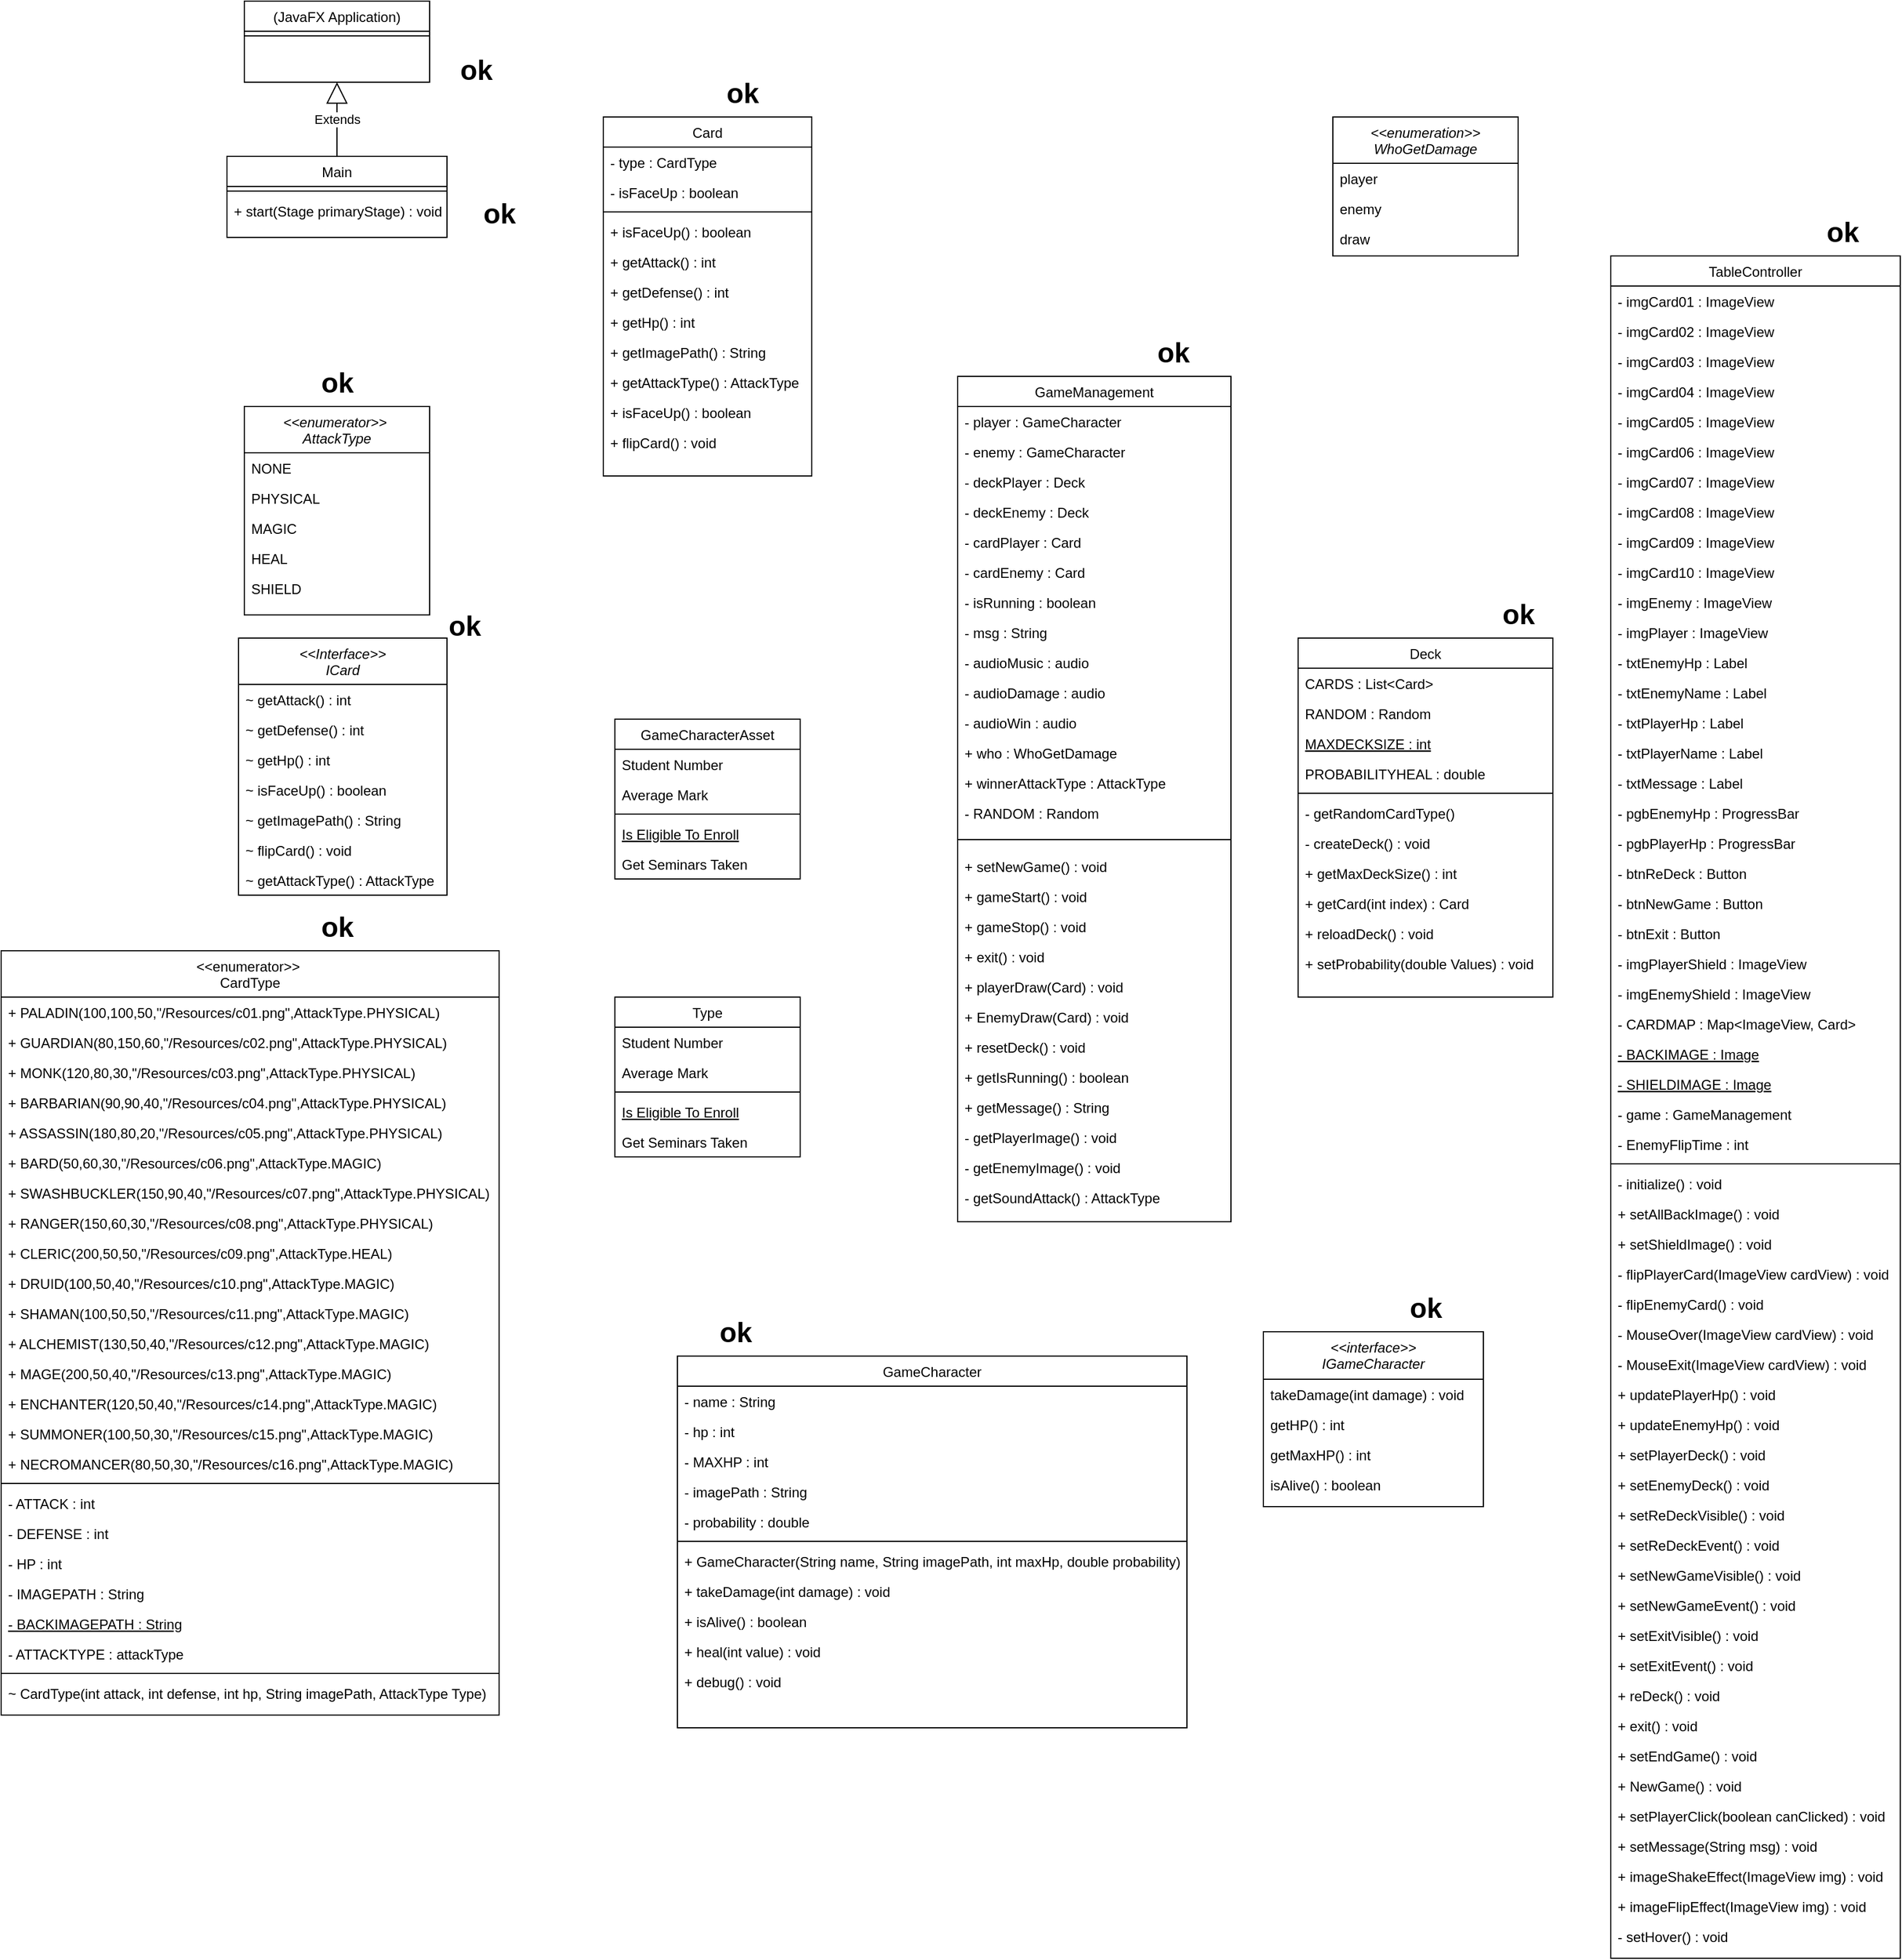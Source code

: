 <mxfile version="26.0.16">
  <diagram id="C5RBs43oDa-KdzZeNtuy" name="Page-1">
    <mxGraphModel dx="2251" dy="1670" grid="1" gridSize="10" guides="1" tooltips="1" connect="1" arrows="1" fold="1" page="1" pageScale="1" pageWidth="827" pageHeight="1169" math="0" shadow="0">
      <root>
        <mxCell id="WIyWlLk6GJQsqaUBKTNV-0" />
        <mxCell id="WIyWlLk6GJQsqaUBKTNV-1" parent="WIyWlLk6GJQsqaUBKTNV-0" />
        <mxCell id="zkfFHV4jXpPFQw0GAbJ--6" value="GameManagement" style="swimlane;fontStyle=0;align=center;verticalAlign=top;childLayout=stackLayout;horizontal=1;startSize=26;horizontalStack=0;resizeParent=1;resizeLast=0;collapsible=1;marginBottom=0;rounded=0;shadow=0;strokeWidth=1;" parent="WIyWlLk6GJQsqaUBKTNV-1" vertex="1">
          <mxGeometry x="76" y="374" width="236" height="730" as="geometry">
            <mxRectangle x="130" y="380" width="160" height="26" as="alternateBounds" />
          </mxGeometry>
        </mxCell>
        <mxCell id="zkfFHV4jXpPFQw0GAbJ--7" value="- player : GameCharacter" style="text;align=left;verticalAlign=top;spacingLeft=4;spacingRight=4;overflow=hidden;rotatable=0;points=[[0,0.5],[1,0.5]];portConstraint=eastwest;" parent="zkfFHV4jXpPFQw0GAbJ--6" vertex="1">
          <mxGeometry y="26" width="236" height="26" as="geometry" />
        </mxCell>
        <mxCell id="zkfFHV4jXpPFQw0GAbJ--8" value="- enemy : GameCharacter" style="text;align=left;verticalAlign=top;spacingLeft=4;spacingRight=4;overflow=hidden;rotatable=0;points=[[0,0.5],[1,0.5]];portConstraint=eastwest;rounded=0;shadow=0;html=0;" parent="zkfFHV4jXpPFQw0GAbJ--6" vertex="1">
          <mxGeometry y="52" width="236" height="26" as="geometry" />
        </mxCell>
        <mxCell id="sWKYmD87pAxfQqB18a7g-89" value="- deckPlayer : Deck" style="text;align=left;verticalAlign=top;spacingLeft=4;spacingRight=4;overflow=hidden;rotatable=0;points=[[0,0.5],[1,0.5]];portConstraint=eastwest;rounded=0;shadow=0;html=0;" vertex="1" parent="zkfFHV4jXpPFQw0GAbJ--6">
          <mxGeometry y="78" width="236" height="26" as="geometry" />
        </mxCell>
        <mxCell id="sWKYmD87pAxfQqB18a7g-90" value="- deckEnemy : Deck" style="text;align=left;verticalAlign=top;spacingLeft=4;spacingRight=4;overflow=hidden;rotatable=0;points=[[0,0.5],[1,0.5]];portConstraint=eastwest;rounded=0;shadow=0;html=0;" vertex="1" parent="zkfFHV4jXpPFQw0GAbJ--6">
          <mxGeometry y="104" width="236" height="26" as="geometry" />
        </mxCell>
        <mxCell id="sWKYmD87pAxfQqB18a7g-91" value="- cardPlayer : Card" style="text;align=left;verticalAlign=top;spacingLeft=4;spacingRight=4;overflow=hidden;rotatable=0;points=[[0,0.5],[1,0.5]];portConstraint=eastwest;rounded=0;shadow=0;html=0;" vertex="1" parent="zkfFHV4jXpPFQw0GAbJ--6">
          <mxGeometry y="130" width="236" height="26" as="geometry" />
        </mxCell>
        <mxCell id="sWKYmD87pAxfQqB18a7g-92" value="- cardEnemy : Card" style="text;align=left;verticalAlign=top;spacingLeft=4;spacingRight=4;overflow=hidden;rotatable=0;points=[[0,0.5],[1,0.5]];portConstraint=eastwest;rounded=0;shadow=0;html=0;" vertex="1" parent="zkfFHV4jXpPFQw0GAbJ--6">
          <mxGeometry y="156" width="236" height="26" as="geometry" />
        </mxCell>
        <mxCell id="sWKYmD87pAxfQqB18a7g-93" value="- isRunning : boolean" style="text;align=left;verticalAlign=top;spacingLeft=4;spacingRight=4;overflow=hidden;rotatable=0;points=[[0,0.5],[1,0.5]];portConstraint=eastwest;rounded=0;shadow=0;html=0;" vertex="1" parent="zkfFHV4jXpPFQw0GAbJ--6">
          <mxGeometry y="182" width="236" height="26" as="geometry" />
        </mxCell>
        <mxCell id="sWKYmD87pAxfQqB18a7g-94" value="- msg : String" style="text;align=left;verticalAlign=top;spacingLeft=4;spacingRight=4;overflow=hidden;rotatable=0;points=[[0,0.5],[1,0.5]];portConstraint=eastwest;rounded=0;shadow=0;html=0;" vertex="1" parent="zkfFHV4jXpPFQw0GAbJ--6">
          <mxGeometry y="208" width="236" height="26" as="geometry" />
        </mxCell>
        <mxCell id="sWKYmD87pAxfQqB18a7g-95" value="- audioMusic : audio" style="text;align=left;verticalAlign=top;spacingLeft=4;spacingRight=4;overflow=hidden;rotatable=0;points=[[0,0.5],[1,0.5]];portConstraint=eastwest;rounded=0;shadow=0;html=0;" vertex="1" parent="zkfFHV4jXpPFQw0GAbJ--6">
          <mxGeometry y="234" width="236" height="26" as="geometry" />
        </mxCell>
        <mxCell id="sWKYmD87pAxfQqB18a7g-96" value="- audioDamage : audio" style="text;align=left;verticalAlign=top;spacingLeft=4;spacingRight=4;overflow=hidden;rotatable=0;points=[[0,0.5],[1,0.5]];portConstraint=eastwest;rounded=0;shadow=0;html=0;" vertex="1" parent="zkfFHV4jXpPFQw0GAbJ--6">
          <mxGeometry y="260" width="236" height="26" as="geometry" />
        </mxCell>
        <mxCell id="sWKYmD87pAxfQqB18a7g-97" value="- audioWin : audio" style="text;align=left;verticalAlign=top;spacingLeft=4;spacingRight=4;overflow=hidden;rotatable=0;points=[[0,0.5],[1,0.5]];portConstraint=eastwest;rounded=0;shadow=0;html=0;" vertex="1" parent="zkfFHV4jXpPFQw0GAbJ--6">
          <mxGeometry y="286" width="236" height="26" as="geometry" />
        </mxCell>
        <mxCell id="sWKYmD87pAxfQqB18a7g-98" value="+ who : WhoGetDamage" style="text;align=left;verticalAlign=top;spacingLeft=4;spacingRight=4;overflow=hidden;rotatable=0;points=[[0,0.5],[1,0.5]];portConstraint=eastwest;rounded=0;shadow=0;html=0;" vertex="1" parent="zkfFHV4jXpPFQw0GAbJ--6">
          <mxGeometry y="312" width="236" height="26" as="geometry" />
        </mxCell>
        <mxCell id="sWKYmD87pAxfQqB18a7g-99" value="+ winnerAttackType : AttackType" style="text;align=left;verticalAlign=top;spacingLeft=4;spacingRight=4;overflow=hidden;rotatable=0;points=[[0,0.5],[1,0.5]];portConstraint=eastwest;rounded=0;shadow=0;html=0;" vertex="1" parent="zkfFHV4jXpPFQw0GAbJ--6">
          <mxGeometry y="338" width="236" height="26" as="geometry" />
        </mxCell>
        <mxCell id="sWKYmD87pAxfQqB18a7g-100" value="- RANDOM : Random" style="text;align=left;verticalAlign=top;spacingLeft=4;spacingRight=4;overflow=hidden;rotatable=0;points=[[0,0.5],[1,0.5]];portConstraint=eastwest;rounded=0;shadow=0;html=0;" vertex="1" parent="zkfFHV4jXpPFQw0GAbJ--6">
          <mxGeometry y="364" width="236" height="26" as="geometry" />
        </mxCell>
        <mxCell id="zkfFHV4jXpPFQw0GAbJ--9" value="" style="line;html=1;strokeWidth=1;align=left;verticalAlign=middle;spacingTop=-1;spacingLeft=3;spacingRight=3;rotatable=0;labelPosition=right;points=[];portConstraint=eastwest;" parent="zkfFHV4jXpPFQw0GAbJ--6" vertex="1">
          <mxGeometry y="390" width="236" height="20" as="geometry" />
        </mxCell>
        <mxCell id="zkfFHV4jXpPFQw0GAbJ--11" value="+ setNewGame() : void" style="text;align=left;verticalAlign=top;spacingLeft=4;spacingRight=4;overflow=hidden;rotatable=0;points=[[0,0.5],[1,0.5]];portConstraint=eastwest;" parent="zkfFHV4jXpPFQw0GAbJ--6" vertex="1">
          <mxGeometry y="410" width="236" height="26" as="geometry" />
        </mxCell>
        <mxCell id="sWKYmD87pAxfQqB18a7g-102" value="+ gameStart() : void" style="text;align=left;verticalAlign=top;spacingLeft=4;spacingRight=4;overflow=hidden;rotatable=0;points=[[0,0.5],[1,0.5]];portConstraint=eastwest;" vertex="1" parent="zkfFHV4jXpPFQw0GAbJ--6">
          <mxGeometry y="436" width="236" height="26" as="geometry" />
        </mxCell>
        <mxCell id="sWKYmD87pAxfQqB18a7g-103" value="+ gameStop() : void" style="text;align=left;verticalAlign=top;spacingLeft=4;spacingRight=4;overflow=hidden;rotatable=0;points=[[0,0.5],[1,0.5]];portConstraint=eastwest;" vertex="1" parent="zkfFHV4jXpPFQw0GAbJ--6">
          <mxGeometry y="462" width="236" height="26" as="geometry" />
        </mxCell>
        <mxCell id="sWKYmD87pAxfQqB18a7g-104" value="+ exit() : void" style="text;align=left;verticalAlign=top;spacingLeft=4;spacingRight=4;overflow=hidden;rotatable=0;points=[[0,0.5],[1,0.5]];portConstraint=eastwest;" vertex="1" parent="zkfFHV4jXpPFQw0GAbJ--6">
          <mxGeometry y="488" width="236" height="26" as="geometry" />
        </mxCell>
        <mxCell id="sWKYmD87pAxfQqB18a7g-105" value="+ playerDraw(Card) : void" style="text;align=left;verticalAlign=top;spacingLeft=4;spacingRight=4;overflow=hidden;rotatable=0;points=[[0,0.5],[1,0.5]];portConstraint=eastwest;" vertex="1" parent="zkfFHV4jXpPFQw0GAbJ--6">
          <mxGeometry y="514" width="236" height="26" as="geometry" />
        </mxCell>
        <mxCell id="sWKYmD87pAxfQqB18a7g-106" value="+ EnemyDraw(Card) : void" style="text;align=left;verticalAlign=top;spacingLeft=4;spacingRight=4;overflow=hidden;rotatable=0;points=[[0,0.5],[1,0.5]];portConstraint=eastwest;" vertex="1" parent="zkfFHV4jXpPFQw0GAbJ--6">
          <mxGeometry y="540" width="236" height="26" as="geometry" />
        </mxCell>
        <mxCell id="sWKYmD87pAxfQqB18a7g-110" value="+ resetDeck() : void" style="text;align=left;verticalAlign=top;spacingLeft=4;spacingRight=4;overflow=hidden;rotatable=0;points=[[0,0.5],[1,0.5]];portConstraint=eastwest;" vertex="1" parent="zkfFHV4jXpPFQw0GAbJ--6">
          <mxGeometry y="566" width="236" height="26" as="geometry" />
        </mxCell>
        <mxCell id="sWKYmD87pAxfQqB18a7g-111" value="+ getIsRunning() : boolean" style="text;align=left;verticalAlign=top;spacingLeft=4;spacingRight=4;overflow=hidden;rotatable=0;points=[[0,0.5],[1,0.5]];portConstraint=eastwest;" vertex="1" parent="zkfFHV4jXpPFQw0GAbJ--6">
          <mxGeometry y="592" width="236" height="26" as="geometry" />
        </mxCell>
        <mxCell id="sWKYmD87pAxfQqB18a7g-112" value="+ getMessage() : String" style="text;align=left;verticalAlign=top;spacingLeft=4;spacingRight=4;overflow=hidden;rotatable=0;points=[[0,0.5],[1,0.5]];portConstraint=eastwest;" vertex="1" parent="zkfFHV4jXpPFQw0GAbJ--6">
          <mxGeometry y="618" width="236" height="26" as="geometry" />
        </mxCell>
        <mxCell id="sWKYmD87pAxfQqB18a7g-113" value="- getPlayerImage() : void" style="text;align=left;verticalAlign=top;spacingLeft=4;spacingRight=4;overflow=hidden;rotatable=0;points=[[0,0.5],[1,0.5]];portConstraint=eastwest;" vertex="1" parent="zkfFHV4jXpPFQw0GAbJ--6">
          <mxGeometry y="644" width="236" height="26" as="geometry" />
        </mxCell>
        <mxCell id="sWKYmD87pAxfQqB18a7g-114" value="- getEnemyImage() : void" style="text;align=left;verticalAlign=top;spacingLeft=4;spacingRight=4;overflow=hidden;rotatable=0;points=[[0,0.5],[1,0.5]];portConstraint=eastwest;" vertex="1" parent="zkfFHV4jXpPFQw0GAbJ--6">
          <mxGeometry y="670" width="236" height="26" as="geometry" />
        </mxCell>
        <mxCell id="sWKYmD87pAxfQqB18a7g-115" value="- getSoundAttack() : AttackType" style="text;align=left;verticalAlign=top;spacingLeft=4;spacingRight=4;overflow=hidden;rotatable=0;points=[[0,0.5],[1,0.5]];portConstraint=eastwest;" vertex="1" parent="zkfFHV4jXpPFQw0GAbJ--6">
          <mxGeometry y="696" width="236" height="26" as="geometry" />
        </mxCell>
        <mxCell id="sWKYmD87pAxfQqB18a7g-1" value="TableController" style="swimlane;fontStyle=0;align=center;verticalAlign=top;childLayout=stackLayout;horizontal=1;startSize=26;horizontalStack=0;resizeParent=1;resizeLast=0;collapsible=1;marginBottom=0;rounded=0;shadow=0;strokeWidth=1;" vertex="1" parent="WIyWlLk6GJQsqaUBKTNV-1">
          <mxGeometry x="640" y="270" width="250" height="1470" as="geometry">
            <mxRectangle x="130" y="380" width="160" height="26" as="alternateBounds" />
          </mxGeometry>
        </mxCell>
        <mxCell id="sWKYmD87pAxfQqB18a7g-2" value="- imgCard01 : ImageView" style="text;align=left;verticalAlign=top;spacingLeft=4;spacingRight=4;overflow=hidden;rotatable=0;points=[[0,0.5],[1,0.5]];portConstraint=eastwest;" vertex="1" parent="sWKYmD87pAxfQqB18a7g-1">
          <mxGeometry y="26" width="250" height="26" as="geometry" />
        </mxCell>
        <mxCell id="sWKYmD87pAxfQqB18a7g-203" value="- imgCard02 : ImageView" style="text;align=left;verticalAlign=top;spacingLeft=4;spacingRight=4;overflow=hidden;rotatable=0;points=[[0,0.5],[1,0.5]];portConstraint=eastwest;" vertex="1" parent="sWKYmD87pAxfQqB18a7g-1">
          <mxGeometry y="52" width="250" height="26" as="geometry" />
        </mxCell>
        <mxCell id="sWKYmD87pAxfQqB18a7g-204" value="- imgCard03 : ImageView" style="text;align=left;verticalAlign=top;spacingLeft=4;spacingRight=4;overflow=hidden;rotatable=0;points=[[0,0.5],[1,0.5]];portConstraint=eastwest;" vertex="1" parent="sWKYmD87pAxfQqB18a7g-1">
          <mxGeometry y="78" width="250" height="26" as="geometry" />
        </mxCell>
        <mxCell id="sWKYmD87pAxfQqB18a7g-207" value="- imgCard04 : ImageView" style="text;align=left;verticalAlign=top;spacingLeft=4;spacingRight=4;overflow=hidden;rotatable=0;points=[[0,0.5],[1,0.5]];portConstraint=eastwest;" vertex="1" parent="sWKYmD87pAxfQqB18a7g-1">
          <mxGeometry y="104" width="250" height="26" as="geometry" />
        </mxCell>
        <mxCell id="sWKYmD87pAxfQqB18a7g-209" value="- imgCard05 : ImageView" style="text;align=left;verticalAlign=top;spacingLeft=4;spacingRight=4;overflow=hidden;rotatable=0;points=[[0,0.5],[1,0.5]];portConstraint=eastwest;" vertex="1" parent="sWKYmD87pAxfQqB18a7g-1">
          <mxGeometry y="130" width="250" height="26" as="geometry" />
        </mxCell>
        <mxCell id="sWKYmD87pAxfQqB18a7g-210" value="- imgCard06 : ImageView" style="text;align=left;verticalAlign=top;spacingLeft=4;spacingRight=4;overflow=hidden;rotatable=0;points=[[0,0.5],[1,0.5]];portConstraint=eastwest;" vertex="1" parent="sWKYmD87pAxfQqB18a7g-1">
          <mxGeometry y="156" width="250" height="26" as="geometry" />
        </mxCell>
        <mxCell id="sWKYmD87pAxfQqB18a7g-211" value="- imgCard07 : ImageView" style="text;align=left;verticalAlign=top;spacingLeft=4;spacingRight=4;overflow=hidden;rotatable=0;points=[[0,0.5],[1,0.5]];portConstraint=eastwest;" vertex="1" parent="sWKYmD87pAxfQqB18a7g-1">
          <mxGeometry y="182" width="250" height="26" as="geometry" />
        </mxCell>
        <mxCell id="sWKYmD87pAxfQqB18a7g-208" value="- imgCard08 : ImageView" style="text;align=left;verticalAlign=top;spacingLeft=4;spacingRight=4;overflow=hidden;rotatable=0;points=[[0,0.5],[1,0.5]];portConstraint=eastwest;" vertex="1" parent="sWKYmD87pAxfQqB18a7g-1">
          <mxGeometry y="208" width="250" height="26" as="geometry" />
        </mxCell>
        <mxCell id="sWKYmD87pAxfQqB18a7g-206" value="- imgCard09 : ImageView" style="text;align=left;verticalAlign=top;spacingLeft=4;spacingRight=4;overflow=hidden;rotatable=0;points=[[0,0.5],[1,0.5]];portConstraint=eastwest;" vertex="1" parent="sWKYmD87pAxfQqB18a7g-1">
          <mxGeometry y="234" width="250" height="26" as="geometry" />
        </mxCell>
        <mxCell id="sWKYmD87pAxfQqB18a7g-205" value="- imgCard10 : ImageView" style="text;align=left;verticalAlign=top;spacingLeft=4;spacingRight=4;overflow=hidden;rotatable=0;points=[[0,0.5],[1,0.5]];portConstraint=eastwest;" vertex="1" parent="sWKYmD87pAxfQqB18a7g-1">
          <mxGeometry y="260" width="250" height="26" as="geometry" />
        </mxCell>
        <mxCell id="sWKYmD87pAxfQqB18a7g-213" value="- imgEnemy : ImageView" style="text;align=left;verticalAlign=top;spacingLeft=4;spacingRight=4;overflow=hidden;rotatable=0;points=[[0,0.5],[1,0.5]];portConstraint=eastwest;" vertex="1" parent="sWKYmD87pAxfQqB18a7g-1">
          <mxGeometry y="286" width="250" height="26" as="geometry" />
        </mxCell>
        <mxCell id="sWKYmD87pAxfQqB18a7g-214" value="- imgPlayer : ImageView" style="text;align=left;verticalAlign=top;spacingLeft=4;spacingRight=4;overflow=hidden;rotatable=0;points=[[0,0.5],[1,0.5]];portConstraint=eastwest;" vertex="1" parent="sWKYmD87pAxfQqB18a7g-1">
          <mxGeometry y="312" width="250" height="26" as="geometry" />
        </mxCell>
        <mxCell id="sWKYmD87pAxfQqB18a7g-212" value="- txtEnemyHp : Label" style="text;align=left;verticalAlign=top;spacingLeft=4;spacingRight=4;overflow=hidden;rotatable=0;points=[[0,0.5],[1,0.5]];portConstraint=eastwest;" vertex="1" parent="sWKYmD87pAxfQqB18a7g-1">
          <mxGeometry y="338" width="250" height="26" as="geometry" />
        </mxCell>
        <mxCell id="sWKYmD87pAxfQqB18a7g-215" value="- txtEnemyName : Label" style="text;align=left;verticalAlign=top;spacingLeft=4;spacingRight=4;overflow=hidden;rotatable=0;points=[[0,0.5],[1,0.5]];portConstraint=eastwest;" vertex="1" parent="sWKYmD87pAxfQqB18a7g-1">
          <mxGeometry y="364" width="250" height="26" as="geometry" />
        </mxCell>
        <mxCell id="sWKYmD87pAxfQqB18a7g-217" value="- txtPlayerHp : Label" style="text;align=left;verticalAlign=top;spacingLeft=4;spacingRight=4;overflow=hidden;rotatable=0;points=[[0,0.5],[1,0.5]];portConstraint=eastwest;" vertex="1" parent="sWKYmD87pAxfQqB18a7g-1">
          <mxGeometry y="390" width="250" height="26" as="geometry" />
        </mxCell>
        <mxCell id="sWKYmD87pAxfQqB18a7g-218" value="- txtPlayerName : Label" style="text;align=left;verticalAlign=top;spacingLeft=4;spacingRight=4;overflow=hidden;rotatable=0;points=[[0,0.5],[1,0.5]];portConstraint=eastwest;" vertex="1" parent="sWKYmD87pAxfQqB18a7g-1">
          <mxGeometry y="416" width="250" height="26" as="geometry" />
        </mxCell>
        <mxCell id="sWKYmD87pAxfQqB18a7g-216" value="- txtMessage : Label" style="text;align=left;verticalAlign=top;spacingLeft=4;spacingRight=4;overflow=hidden;rotatable=0;points=[[0,0.5],[1,0.5]];portConstraint=eastwest;" vertex="1" parent="sWKYmD87pAxfQqB18a7g-1">
          <mxGeometry y="442" width="250" height="26" as="geometry" />
        </mxCell>
        <mxCell id="sWKYmD87pAxfQqB18a7g-219" value="- pgbEnemyHp : ProgressBar" style="text;align=left;verticalAlign=top;spacingLeft=4;spacingRight=4;overflow=hidden;rotatable=0;points=[[0,0.5],[1,0.5]];portConstraint=eastwest;" vertex="1" parent="sWKYmD87pAxfQqB18a7g-1">
          <mxGeometry y="468" width="250" height="26" as="geometry" />
        </mxCell>
        <mxCell id="sWKYmD87pAxfQqB18a7g-221" value="- pgbPlayerHp : ProgressBar" style="text;align=left;verticalAlign=top;spacingLeft=4;spacingRight=4;overflow=hidden;rotatable=0;points=[[0,0.5],[1,0.5]];portConstraint=eastwest;" vertex="1" parent="sWKYmD87pAxfQqB18a7g-1">
          <mxGeometry y="494" width="250" height="26" as="geometry" />
        </mxCell>
        <mxCell id="sWKYmD87pAxfQqB18a7g-220" value="- btnReDeck : Button" style="text;align=left;verticalAlign=top;spacingLeft=4;spacingRight=4;overflow=hidden;rotatable=0;points=[[0,0.5],[1,0.5]];portConstraint=eastwest;" vertex="1" parent="sWKYmD87pAxfQqB18a7g-1">
          <mxGeometry y="520" width="250" height="26" as="geometry" />
        </mxCell>
        <mxCell id="sWKYmD87pAxfQqB18a7g-222" value="- btnNewGame : Button" style="text;align=left;verticalAlign=top;spacingLeft=4;spacingRight=4;overflow=hidden;rotatable=0;points=[[0,0.5],[1,0.5]];portConstraint=eastwest;" vertex="1" parent="sWKYmD87pAxfQqB18a7g-1">
          <mxGeometry y="546" width="250" height="26" as="geometry" />
        </mxCell>
        <mxCell id="sWKYmD87pAxfQqB18a7g-223" value="- btnExit : Button" style="text;align=left;verticalAlign=top;spacingLeft=4;spacingRight=4;overflow=hidden;rotatable=0;points=[[0,0.5],[1,0.5]];portConstraint=eastwest;" vertex="1" parent="sWKYmD87pAxfQqB18a7g-1">
          <mxGeometry y="572" width="250" height="26" as="geometry" />
        </mxCell>
        <mxCell id="sWKYmD87pAxfQqB18a7g-224" value="- imgPlayerShield : ImageView" style="text;align=left;verticalAlign=top;spacingLeft=4;spacingRight=4;overflow=hidden;rotatable=0;points=[[0,0.5],[1,0.5]];portConstraint=eastwest;" vertex="1" parent="sWKYmD87pAxfQqB18a7g-1">
          <mxGeometry y="598" width="250" height="26" as="geometry" />
        </mxCell>
        <mxCell id="sWKYmD87pAxfQqB18a7g-225" value="- imgEnemyShield : ImageView" style="text;align=left;verticalAlign=top;spacingLeft=4;spacingRight=4;overflow=hidden;rotatable=0;points=[[0,0.5],[1,0.5]];portConstraint=eastwest;" vertex="1" parent="sWKYmD87pAxfQqB18a7g-1">
          <mxGeometry y="624" width="250" height="26" as="geometry" />
        </mxCell>
        <mxCell id="sWKYmD87pAxfQqB18a7g-226" value="- CARDMAP : Map&lt;ImageView, Card&gt;" style="text;align=left;verticalAlign=top;spacingLeft=4;spacingRight=4;overflow=hidden;rotatable=0;points=[[0,0.5],[1,0.5]];portConstraint=eastwest;" vertex="1" parent="sWKYmD87pAxfQqB18a7g-1">
          <mxGeometry y="650" width="250" height="26" as="geometry" />
        </mxCell>
        <mxCell id="sWKYmD87pAxfQqB18a7g-228" value="- BACKIMAGE : Image" style="text;align=left;verticalAlign=top;spacingLeft=4;spacingRight=4;overflow=hidden;rotatable=0;points=[[0,0.5],[1,0.5]];portConstraint=eastwest;fontStyle=4" vertex="1" parent="sWKYmD87pAxfQqB18a7g-1">
          <mxGeometry y="676" width="250" height="26" as="geometry" />
        </mxCell>
        <mxCell id="sWKYmD87pAxfQqB18a7g-229" value="- SHIELDIMAGE : Image" style="text;align=left;verticalAlign=top;spacingLeft=4;spacingRight=4;overflow=hidden;rotatable=0;points=[[0,0.5],[1,0.5]];portConstraint=eastwest;fontStyle=4" vertex="1" parent="sWKYmD87pAxfQqB18a7g-1">
          <mxGeometry y="702" width="250" height="26" as="geometry" />
        </mxCell>
        <mxCell id="sWKYmD87pAxfQqB18a7g-230" value="- game : GameManagement" style="text;align=left;verticalAlign=top;spacingLeft=4;spacingRight=4;overflow=hidden;rotatable=0;points=[[0,0.5],[1,0.5]];portConstraint=eastwest;" vertex="1" parent="sWKYmD87pAxfQqB18a7g-1">
          <mxGeometry y="728" width="250" height="26" as="geometry" />
        </mxCell>
        <mxCell id="sWKYmD87pAxfQqB18a7g-231" value="- EnemyFlipTime : int" style="text;align=left;verticalAlign=top;spacingLeft=4;spacingRight=4;overflow=hidden;rotatable=0;points=[[0,0.5],[1,0.5]];portConstraint=eastwest;" vertex="1" parent="sWKYmD87pAxfQqB18a7g-1">
          <mxGeometry y="754" width="250" height="26" as="geometry" />
        </mxCell>
        <mxCell id="sWKYmD87pAxfQqB18a7g-4" value="" style="line;html=1;strokeWidth=1;align=left;verticalAlign=middle;spacingTop=-1;spacingLeft=3;spacingRight=3;rotatable=0;labelPosition=right;points=[];portConstraint=eastwest;" vertex="1" parent="sWKYmD87pAxfQqB18a7g-1">
          <mxGeometry y="780" width="250" height="8" as="geometry" />
        </mxCell>
        <mxCell id="sWKYmD87pAxfQqB18a7g-232" value="- initialize() : void" style="text;align=left;verticalAlign=top;spacingLeft=4;spacingRight=4;overflow=hidden;rotatable=0;points=[[0,0.5],[1,0.5]];portConstraint=eastwest;" vertex="1" parent="sWKYmD87pAxfQqB18a7g-1">
          <mxGeometry y="788" width="250" height="26" as="geometry" />
        </mxCell>
        <mxCell id="sWKYmD87pAxfQqB18a7g-233" value="+ setAllBackImage() : void" style="text;align=left;verticalAlign=top;spacingLeft=4;spacingRight=4;overflow=hidden;rotatable=0;points=[[0,0.5],[1,0.5]];portConstraint=eastwest;" vertex="1" parent="sWKYmD87pAxfQqB18a7g-1">
          <mxGeometry y="814" width="250" height="26" as="geometry" />
        </mxCell>
        <mxCell id="sWKYmD87pAxfQqB18a7g-234" value="+ setShieldImage() : void" style="text;align=left;verticalAlign=top;spacingLeft=4;spacingRight=4;overflow=hidden;rotatable=0;points=[[0,0.5],[1,0.5]];portConstraint=eastwest;" vertex="1" parent="sWKYmD87pAxfQqB18a7g-1">
          <mxGeometry y="840" width="250" height="26" as="geometry" />
        </mxCell>
        <mxCell id="sWKYmD87pAxfQqB18a7g-235" value="- flipPlayerCard(ImageView cardView) : void" style="text;align=left;verticalAlign=top;spacingLeft=4;spacingRight=4;overflow=hidden;rotatable=0;points=[[0,0.5],[1,0.5]];portConstraint=eastwest;" vertex="1" parent="sWKYmD87pAxfQqB18a7g-1">
          <mxGeometry y="866" width="250" height="26" as="geometry" />
        </mxCell>
        <mxCell id="sWKYmD87pAxfQqB18a7g-237" value="- flipEnemyCard() : void" style="text;align=left;verticalAlign=top;spacingLeft=4;spacingRight=4;overflow=hidden;rotatable=0;points=[[0,0.5],[1,0.5]];portConstraint=eastwest;" vertex="1" parent="sWKYmD87pAxfQqB18a7g-1">
          <mxGeometry y="892" width="250" height="26" as="geometry" />
        </mxCell>
        <mxCell id="sWKYmD87pAxfQqB18a7g-238" value="- MouseOver(ImageView cardView) : void" style="text;align=left;verticalAlign=top;spacingLeft=4;spacingRight=4;overflow=hidden;rotatable=0;points=[[0,0.5],[1,0.5]];portConstraint=eastwest;" vertex="1" parent="sWKYmD87pAxfQqB18a7g-1">
          <mxGeometry y="918" width="250" height="26" as="geometry" />
        </mxCell>
        <mxCell id="sWKYmD87pAxfQqB18a7g-239" value="- MouseExit(ImageView cardView) : void" style="text;align=left;verticalAlign=top;spacingLeft=4;spacingRight=4;overflow=hidden;rotatable=0;points=[[0,0.5],[1,0.5]];portConstraint=eastwest;" vertex="1" parent="sWKYmD87pAxfQqB18a7g-1">
          <mxGeometry y="944" width="250" height="26" as="geometry" />
        </mxCell>
        <mxCell id="sWKYmD87pAxfQqB18a7g-241" value="+ updatePlayerHp() : void" style="text;align=left;verticalAlign=top;spacingLeft=4;spacingRight=4;overflow=hidden;rotatable=0;points=[[0,0.5],[1,0.5]];portConstraint=eastwest;" vertex="1" parent="sWKYmD87pAxfQqB18a7g-1">
          <mxGeometry y="970" width="250" height="26" as="geometry" />
        </mxCell>
        <mxCell id="sWKYmD87pAxfQqB18a7g-243" value="+ updateEnemyHp() : void" style="text;align=left;verticalAlign=top;spacingLeft=4;spacingRight=4;overflow=hidden;rotatable=0;points=[[0,0.5],[1,0.5]];portConstraint=eastwest;" vertex="1" parent="sWKYmD87pAxfQqB18a7g-1">
          <mxGeometry y="996" width="250" height="26" as="geometry" />
        </mxCell>
        <mxCell id="sWKYmD87pAxfQqB18a7g-245" value="+ setPlayerDeck() : void" style="text;align=left;verticalAlign=top;spacingLeft=4;spacingRight=4;overflow=hidden;rotatable=0;points=[[0,0.5],[1,0.5]];portConstraint=eastwest;" vertex="1" parent="sWKYmD87pAxfQqB18a7g-1">
          <mxGeometry y="1022" width="250" height="26" as="geometry" />
        </mxCell>
        <mxCell id="sWKYmD87pAxfQqB18a7g-246" value="+ setEnemyDeck() : void" style="text;align=left;verticalAlign=top;spacingLeft=4;spacingRight=4;overflow=hidden;rotatable=0;points=[[0,0.5],[1,0.5]];portConstraint=eastwest;" vertex="1" parent="sWKYmD87pAxfQqB18a7g-1">
          <mxGeometry y="1048" width="250" height="26" as="geometry" />
        </mxCell>
        <mxCell id="sWKYmD87pAxfQqB18a7g-247" value="+ setReDeckVisible() : void" style="text;align=left;verticalAlign=top;spacingLeft=4;spacingRight=4;overflow=hidden;rotatable=0;points=[[0,0.5],[1,0.5]];portConstraint=eastwest;" vertex="1" parent="sWKYmD87pAxfQqB18a7g-1">
          <mxGeometry y="1074" width="250" height="26" as="geometry" />
        </mxCell>
        <mxCell id="sWKYmD87pAxfQqB18a7g-248" value="+ setReDeckEvent() : void" style="text;align=left;verticalAlign=top;spacingLeft=4;spacingRight=4;overflow=hidden;rotatable=0;points=[[0,0.5],[1,0.5]];portConstraint=eastwest;" vertex="1" parent="sWKYmD87pAxfQqB18a7g-1">
          <mxGeometry y="1100" width="250" height="26" as="geometry" />
        </mxCell>
        <mxCell id="sWKYmD87pAxfQqB18a7g-249" value="+ setNewGameVisible() : void" style="text;align=left;verticalAlign=top;spacingLeft=4;spacingRight=4;overflow=hidden;rotatable=0;points=[[0,0.5],[1,0.5]];portConstraint=eastwest;" vertex="1" parent="sWKYmD87pAxfQqB18a7g-1">
          <mxGeometry y="1126" width="250" height="26" as="geometry" />
        </mxCell>
        <mxCell id="sWKYmD87pAxfQqB18a7g-250" value="+ setNewGameEvent() : void" style="text;align=left;verticalAlign=top;spacingLeft=4;spacingRight=4;overflow=hidden;rotatable=0;points=[[0,0.5],[1,0.5]];portConstraint=eastwest;" vertex="1" parent="sWKYmD87pAxfQqB18a7g-1">
          <mxGeometry y="1152" width="250" height="26" as="geometry" />
        </mxCell>
        <mxCell id="sWKYmD87pAxfQqB18a7g-252" value="+ setExitVisible() : void" style="text;align=left;verticalAlign=top;spacingLeft=4;spacingRight=4;overflow=hidden;rotatable=0;points=[[0,0.5],[1,0.5]];portConstraint=eastwest;" vertex="1" parent="sWKYmD87pAxfQqB18a7g-1">
          <mxGeometry y="1178" width="250" height="26" as="geometry" />
        </mxCell>
        <mxCell id="sWKYmD87pAxfQqB18a7g-251" value="+ setExitEvent() : void" style="text;align=left;verticalAlign=top;spacingLeft=4;spacingRight=4;overflow=hidden;rotatable=0;points=[[0,0.5],[1,0.5]];portConstraint=eastwest;" vertex="1" parent="sWKYmD87pAxfQqB18a7g-1">
          <mxGeometry y="1204" width="250" height="26" as="geometry" />
        </mxCell>
        <mxCell id="sWKYmD87pAxfQqB18a7g-253" value="+ reDeck() : void" style="text;align=left;verticalAlign=top;spacingLeft=4;spacingRight=4;overflow=hidden;rotatable=0;points=[[0,0.5],[1,0.5]];portConstraint=eastwest;" vertex="1" parent="sWKYmD87pAxfQqB18a7g-1">
          <mxGeometry y="1230" width="250" height="26" as="geometry" />
        </mxCell>
        <mxCell id="sWKYmD87pAxfQqB18a7g-254" value="+ exit() : void" style="text;align=left;verticalAlign=top;spacingLeft=4;spacingRight=4;overflow=hidden;rotatable=0;points=[[0,0.5],[1,0.5]];portConstraint=eastwest;" vertex="1" parent="sWKYmD87pAxfQqB18a7g-1">
          <mxGeometry y="1256" width="250" height="26" as="geometry" />
        </mxCell>
        <mxCell id="sWKYmD87pAxfQqB18a7g-255" value="+ setEndGame() : void" style="text;align=left;verticalAlign=top;spacingLeft=4;spacingRight=4;overflow=hidden;rotatable=0;points=[[0,0.5],[1,0.5]];portConstraint=eastwest;" vertex="1" parent="sWKYmD87pAxfQqB18a7g-1">
          <mxGeometry y="1282" width="250" height="26" as="geometry" />
        </mxCell>
        <mxCell id="sWKYmD87pAxfQqB18a7g-256" value="+ NewGame() : void" style="text;align=left;verticalAlign=top;spacingLeft=4;spacingRight=4;overflow=hidden;rotatable=0;points=[[0,0.5],[1,0.5]];portConstraint=eastwest;" vertex="1" parent="sWKYmD87pAxfQqB18a7g-1">
          <mxGeometry y="1308" width="250" height="26" as="geometry" />
        </mxCell>
        <mxCell id="sWKYmD87pAxfQqB18a7g-257" value="+ setPlayerClick(boolean canClicked) : void" style="text;align=left;verticalAlign=top;spacingLeft=4;spacingRight=4;overflow=hidden;rotatable=0;points=[[0,0.5],[1,0.5]];portConstraint=eastwest;" vertex="1" parent="sWKYmD87pAxfQqB18a7g-1">
          <mxGeometry y="1334" width="250" height="26" as="geometry" />
        </mxCell>
        <mxCell id="sWKYmD87pAxfQqB18a7g-258" value="+ setMessage(String msg) : void" style="text;align=left;verticalAlign=top;spacingLeft=4;spacingRight=4;overflow=hidden;rotatable=0;points=[[0,0.5],[1,0.5]];portConstraint=eastwest;" vertex="1" parent="sWKYmD87pAxfQqB18a7g-1">
          <mxGeometry y="1360" width="250" height="26" as="geometry" />
        </mxCell>
        <mxCell id="sWKYmD87pAxfQqB18a7g-259" value="+ imageShakeEffect(ImageView img) : void" style="text;align=left;verticalAlign=top;spacingLeft=4;spacingRight=4;overflow=hidden;rotatable=0;points=[[0,0.5],[1,0.5]];portConstraint=eastwest;" vertex="1" parent="sWKYmD87pAxfQqB18a7g-1">
          <mxGeometry y="1386" width="250" height="26" as="geometry" />
        </mxCell>
        <mxCell id="sWKYmD87pAxfQqB18a7g-260" value="+ imageFlipEffect(ImageView img) : void" style="text;align=left;verticalAlign=top;spacingLeft=4;spacingRight=4;overflow=hidden;rotatable=0;points=[[0,0.5],[1,0.5]];portConstraint=eastwest;" vertex="1" parent="sWKYmD87pAxfQqB18a7g-1">
          <mxGeometry y="1412" width="250" height="26" as="geometry" />
        </mxCell>
        <mxCell id="sWKYmD87pAxfQqB18a7g-261" value="- setHover() : void" style="text;align=left;verticalAlign=top;spacingLeft=4;spacingRight=4;overflow=hidden;rotatable=0;points=[[0,0.5],[1,0.5]];portConstraint=eastwest;" vertex="1" parent="sWKYmD87pAxfQqB18a7g-1">
          <mxGeometry y="1438" width="250" height="26" as="geometry" />
        </mxCell>
        <mxCell id="sWKYmD87pAxfQqB18a7g-7" value="Deck" style="swimlane;fontStyle=0;align=center;verticalAlign=top;childLayout=stackLayout;horizontal=1;startSize=26;horizontalStack=0;resizeParent=1;resizeLast=0;collapsible=1;marginBottom=0;rounded=0;shadow=0;strokeWidth=1;" vertex="1" parent="WIyWlLk6GJQsqaUBKTNV-1">
          <mxGeometry x="370" y="600" width="220" height="310" as="geometry">
            <mxRectangle x="130" y="380" width="160" height="26" as="alternateBounds" />
          </mxGeometry>
        </mxCell>
        <mxCell id="sWKYmD87pAxfQqB18a7g-8" value="CARDS : List&lt;Card&gt;" style="text;align=left;verticalAlign=top;spacingLeft=4;spacingRight=4;overflow=hidden;rotatable=0;points=[[0,0.5],[1,0.5]];portConstraint=eastwest;" vertex="1" parent="sWKYmD87pAxfQqB18a7g-7">
          <mxGeometry y="26" width="220" height="26" as="geometry" />
        </mxCell>
        <mxCell id="sWKYmD87pAxfQqB18a7g-9" value="RANDOM : Random" style="text;align=left;verticalAlign=top;spacingLeft=4;spacingRight=4;overflow=hidden;rotatable=0;points=[[0,0.5],[1,0.5]];portConstraint=eastwest;rounded=0;shadow=0;html=0;" vertex="1" parent="sWKYmD87pAxfQqB18a7g-7">
          <mxGeometry y="52" width="220" height="26" as="geometry" />
        </mxCell>
        <mxCell id="sWKYmD87pAxfQqB18a7g-12" value="MAXDECKSIZE : int" style="text;align=left;verticalAlign=top;spacingLeft=4;spacingRight=4;overflow=hidden;rotatable=0;points=[[0,0.5],[1,0.5]];portConstraint=eastwest;fontStyle=4" vertex="1" parent="sWKYmD87pAxfQqB18a7g-7">
          <mxGeometry y="78" width="220" height="26" as="geometry" />
        </mxCell>
        <mxCell id="sWKYmD87pAxfQqB18a7g-184" value="PROBABILITYHEAL : double" style="text;align=left;verticalAlign=top;spacingLeft=4;spacingRight=4;overflow=hidden;rotatable=0;points=[[0,0.5],[1,0.5]];portConstraint=eastwest;" vertex="1" parent="sWKYmD87pAxfQqB18a7g-7">
          <mxGeometry y="104" width="220" height="26" as="geometry" />
        </mxCell>
        <mxCell id="sWKYmD87pAxfQqB18a7g-10" value="" style="line;html=1;strokeWidth=1;align=left;verticalAlign=middle;spacingTop=-1;spacingLeft=3;spacingRight=3;rotatable=0;labelPosition=right;points=[];portConstraint=eastwest;" vertex="1" parent="sWKYmD87pAxfQqB18a7g-7">
          <mxGeometry y="130" width="220" height="8" as="geometry" />
        </mxCell>
        <mxCell id="sWKYmD87pAxfQqB18a7g-186" value="- getRandomCardType()" style="text;align=left;verticalAlign=top;spacingLeft=4;spacingRight=4;overflow=hidden;rotatable=0;points=[[0,0.5],[1,0.5]];portConstraint=eastwest;" vertex="1" parent="sWKYmD87pAxfQqB18a7g-7">
          <mxGeometry y="138" width="220" height="26" as="geometry" />
        </mxCell>
        <mxCell id="sWKYmD87pAxfQqB18a7g-187" value="- createDeck() : void" style="text;align=left;verticalAlign=top;spacingLeft=4;spacingRight=4;overflow=hidden;rotatable=0;points=[[0,0.5],[1,0.5]];portConstraint=eastwest;" vertex="1" parent="sWKYmD87pAxfQqB18a7g-7">
          <mxGeometry y="164" width="220" height="26" as="geometry" />
        </mxCell>
        <mxCell id="sWKYmD87pAxfQqB18a7g-196" value="+ getMaxDeckSize() : int" style="text;align=left;verticalAlign=top;spacingLeft=4;spacingRight=4;overflow=hidden;rotatable=0;points=[[0,0.5],[1,0.5]];portConstraint=eastwest;" vertex="1" parent="sWKYmD87pAxfQqB18a7g-7">
          <mxGeometry y="190" width="220" height="26" as="geometry" />
        </mxCell>
        <mxCell id="sWKYmD87pAxfQqB18a7g-197" value="+ getCard(int index) : Card" style="text;align=left;verticalAlign=top;spacingLeft=4;spacingRight=4;overflow=hidden;rotatable=0;points=[[0,0.5],[1,0.5]];portConstraint=eastwest;" vertex="1" parent="sWKYmD87pAxfQqB18a7g-7">
          <mxGeometry y="216" width="220" height="26" as="geometry" />
        </mxCell>
        <mxCell id="sWKYmD87pAxfQqB18a7g-198" value="+ reloadDeck() : void" style="text;align=left;verticalAlign=top;spacingLeft=4;spacingRight=4;overflow=hidden;rotatable=0;points=[[0,0.5],[1,0.5]];portConstraint=eastwest;" vertex="1" parent="sWKYmD87pAxfQqB18a7g-7">
          <mxGeometry y="242" width="220" height="26" as="geometry" />
        </mxCell>
        <mxCell id="sWKYmD87pAxfQqB18a7g-199" value="+ setProbability(double Values) : void" style="text;align=left;verticalAlign=top;spacingLeft=4;spacingRight=4;overflow=hidden;rotatable=0;points=[[0,0.5],[1,0.5]];portConstraint=eastwest;" vertex="1" parent="sWKYmD87pAxfQqB18a7g-7">
          <mxGeometry y="268" width="220" height="26" as="geometry" />
        </mxCell>
        <mxCell id="sWKYmD87pAxfQqB18a7g-19" value="&lt;&lt;interface&gt;&gt;&#xa;IGameCharacter" style="swimlane;fontStyle=2;align=center;verticalAlign=top;childLayout=stackLayout;horizontal=1;startSize=41;horizontalStack=0;resizeParent=1;resizeLast=0;collapsible=1;marginBottom=0;rounded=0;shadow=0;strokeWidth=1;" vertex="1" parent="WIyWlLk6GJQsqaUBKTNV-1">
          <mxGeometry x="340" y="1199" width="190" height="151" as="geometry">
            <mxRectangle x="130" y="380" width="160" height="26" as="alternateBounds" />
          </mxGeometry>
        </mxCell>
        <mxCell id="sWKYmD87pAxfQqB18a7g-20" value="takeDamage(int damage) : void" style="text;align=left;verticalAlign=top;spacingLeft=4;spacingRight=4;overflow=hidden;rotatable=0;points=[[0,0.5],[1,0.5]];portConstraint=eastwest;" vertex="1" parent="sWKYmD87pAxfQqB18a7g-19">
          <mxGeometry y="41" width="190" height="26" as="geometry" />
        </mxCell>
        <mxCell id="sWKYmD87pAxfQqB18a7g-21" value="getHP() : int" style="text;align=left;verticalAlign=top;spacingLeft=4;spacingRight=4;overflow=hidden;rotatable=0;points=[[0,0.5],[1,0.5]];portConstraint=eastwest;rounded=0;shadow=0;html=0;" vertex="1" parent="sWKYmD87pAxfQqB18a7g-19">
          <mxGeometry y="67" width="190" height="26" as="geometry" />
        </mxCell>
        <mxCell id="sWKYmD87pAxfQqB18a7g-263" value="getMaxHP() : int" style="text;align=left;verticalAlign=top;spacingLeft=4;spacingRight=4;overflow=hidden;rotatable=0;points=[[0,0.5],[1,0.5]];portConstraint=eastwest;rounded=0;shadow=0;html=0;" vertex="1" parent="sWKYmD87pAxfQqB18a7g-19">
          <mxGeometry y="93" width="190" height="26" as="geometry" />
        </mxCell>
        <mxCell id="sWKYmD87pAxfQqB18a7g-264" value="isAlive() : boolean" style="text;align=left;verticalAlign=top;spacingLeft=4;spacingRight=4;overflow=hidden;rotatable=0;points=[[0,0.5],[1,0.5]];portConstraint=eastwest;rounded=0;shadow=0;html=0;" vertex="1" parent="sWKYmD87pAxfQqB18a7g-19">
          <mxGeometry y="119" width="190" height="26" as="geometry" />
        </mxCell>
        <mxCell id="sWKYmD87pAxfQqB18a7g-31" value="Card" style="swimlane;fontStyle=0;align=center;verticalAlign=top;childLayout=stackLayout;horizontal=1;startSize=26;horizontalStack=0;resizeParent=1;resizeLast=0;collapsible=1;marginBottom=0;rounded=0;shadow=0;strokeWidth=1;" vertex="1" parent="WIyWlLk6GJQsqaUBKTNV-1">
          <mxGeometry x="-230" y="150" width="180" height="310" as="geometry">
            <mxRectangle x="130" y="380" width="160" height="26" as="alternateBounds" />
          </mxGeometry>
        </mxCell>
        <mxCell id="sWKYmD87pAxfQqB18a7g-32" value="- type : CardType" style="text;align=left;verticalAlign=top;spacingLeft=4;spacingRight=4;overflow=hidden;rotatable=0;points=[[0,0.5],[1,0.5]];portConstraint=eastwest;" vertex="1" parent="sWKYmD87pAxfQqB18a7g-31">
          <mxGeometry y="26" width="180" height="26" as="geometry" />
        </mxCell>
        <mxCell id="sWKYmD87pAxfQqB18a7g-33" value="- isFaceUp : boolean" style="text;align=left;verticalAlign=top;spacingLeft=4;spacingRight=4;overflow=hidden;rotatable=0;points=[[0,0.5],[1,0.5]];portConstraint=eastwest;rounded=0;shadow=0;html=0;" vertex="1" parent="sWKYmD87pAxfQqB18a7g-31">
          <mxGeometry y="52" width="180" height="26" as="geometry" />
        </mxCell>
        <mxCell id="sWKYmD87pAxfQqB18a7g-34" value="" style="line;html=1;strokeWidth=1;align=left;verticalAlign=middle;spacingTop=-1;spacingLeft=3;spacingRight=3;rotatable=0;labelPosition=right;points=[];portConstraint=eastwest;" vertex="1" parent="sWKYmD87pAxfQqB18a7g-31">
          <mxGeometry y="78" width="180" height="8" as="geometry" />
        </mxCell>
        <mxCell id="sWKYmD87pAxfQqB18a7g-182" value="+ isFaceUp() : boolean" style="text;align=left;verticalAlign=top;spacingLeft=4;spacingRight=4;overflow=hidden;rotatable=0;points=[[0,0.5],[1,0.5]];portConstraint=eastwest;fontStyle=0" vertex="1" parent="sWKYmD87pAxfQqB18a7g-31">
          <mxGeometry y="86" width="180" height="26" as="geometry" />
        </mxCell>
        <mxCell id="sWKYmD87pAxfQqB18a7g-35" value="+ getAttack() : int" style="text;align=left;verticalAlign=top;spacingLeft=4;spacingRight=4;overflow=hidden;rotatable=0;points=[[0,0.5],[1,0.5]];portConstraint=eastwest;fontStyle=0" vertex="1" parent="sWKYmD87pAxfQqB18a7g-31">
          <mxGeometry y="112" width="180" height="26" as="geometry" />
        </mxCell>
        <mxCell id="sWKYmD87pAxfQqB18a7g-177" value="+ getDefense() : int" style="text;align=left;verticalAlign=top;spacingLeft=4;spacingRight=4;overflow=hidden;rotatable=0;points=[[0,0.5],[1,0.5]];portConstraint=eastwest;fontStyle=0" vertex="1" parent="sWKYmD87pAxfQqB18a7g-31">
          <mxGeometry y="138" width="180" height="26" as="geometry" />
        </mxCell>
        <mxCell id="sWKYmD87pAxfQqB18a7g-178" value="+ getHp() : int" style="text;align=left;verticalAlign=top;spacingLeft=4;spacingRight=4;overflow=hidden;rotatable=0;points=[[0,0.5],[1,0.5]];portConstraint=eastwest;fontStyle=0" vertex="1" parent="sWKYmD87pAxfQqB18a7g-31">
          <mxGeometry y="164" width="180" height="26" as="geometry" />
        </mxCell>
        <mxCell id="sWKYmD87pAxfQqB18a7g-180" value="+ getImagePath() : String" style="text;align=left;verticalAlign=top;spacingLeft=4;spacingRight=4;overflow=hidden;rotatable=0;points=[[0,0.5],[1,0.5]];portConstraint=eastwest;fontStyle=0" vertex="1" parent="sWKYmD87pAxfQqB18a7g-31">
          <mxGeometry y="190" width="180" height="26" as="geometry" />
        </mxCell>
        <mxCell id="sWKYmD87pAxfQqB18a7g-181" value="+ getAttackType() : AttackType" style="text;align=left;verticalAlign=top;spacingLeft=4;spacingRight=4;overflow=hidden;rotatable=0;points=[[0,0.5],[1,0.5]];portConstraint=eastwest;fontStyle=0" vertex="1" parent="sWKYmD87pAxfQqB18a7g-31">
          <mxGeometry y="216" width="180" height="26" as="geometry" />
        </mxCell>
        <mxCell id="sWKYmD87pAxfQqB18a7g-179" value="+ isFaceUp() : boolean" style="text;align=left;verticalAlign=top;spacingLeft=4;spacingRight=4;overflow=hidden;rotatable=0;points=[[0,0.5],[1,0.5]];portConstraint=eastwest;fontStyle=0" vertex="1" parent="sWKYmD87pAxfQqB18a7g-31">
          <mxGeometry y="242" width="180" height="26" as="geometry" />
        </mxCell>
        <mxCell id="sWKYmD87pAxfQqB18a7g-36" value="+ flipCard() : void" style="text;align=left;verticalAlign=top;spacingLeft=4;spacingRight=4;overflow=hidden;rotatable=0;points=[[0,0.5],[1,0.5]];portConstraint=eastwest;" vertex="1" parent="sWKYmD87pAxfQqB18a7g-31">
          <mxGeometry y="268" width="180" height="42" as="geometry" />
        </mxCell>
        <mxCell id="sWKYmD87pAxfQqB18a7g-37" value="&lt;&lt;enumerator&gt;&gt; &#xa;CardType" style="swimlane;fontStyle=0;align=center;verticalAlign=top;childLayout=stackLayout;horizontal=1;startSize=40;horizontalStack=0;resizeParent=1;resizeLast=0;collapsible=1;marginBottom=0;rounded=0;shadow=0;strokeWidth=1;" vertex="1" parent="WIyWlLk6GJQsqaUBKTNV-1">
          <mxGeometry x="-750" y="870" width="430" height="660" as="geometry">
            <mxRectangle x="130" y="380" width="160" height="26" as="alternateBounds" />
          </mxGeometry>
        </mxCell>
        <mxCell id="sWKYmD87pAxfQqB18a7g-122" value="+ PALADIN(100,100,50,&quot;/Resources/c01.png&quot;,AttackType.PHYSICAL)" style="text;align=left;verticalAlign=top;spacingLeft=4;spacingRight=4;overflow=hidden;rotatable=0;points=[[0,0.5],[1,0.5]];portConstraint=eastwest;" vertex="1" parent="sWKYmD87pAxfQqB18a7g-37">
          <mxGeometry y="40" width="430" height="26" as="geometry" />
        </mxCell>
        <mxCell id="sWKYmD87pAxfQqB18a7g-123" value="+ GUARDIAN(80,150,60,&quot;/Resources/c02.png&quot;,AttackType.PHYSICAL)" style="text;align=left;verticalAlign=top;spacingLeft=4;spacingRight=4;overflow=hidden;rotatable=0;points=[[0,0.5],[1,0.5]];portConstraint=eastwest;" vertex="1" parent="sWKYmD87pAxfQqB18a7g-37">
          <mxGeometry y="66" width="430" height="26" as="geometry" />
        </mxCell>
        <mxCell id="sWKYmD87pAxfQqB18a7g-124" value="+ MONK(120,80,30,&quot;/Resources/c03.png&quot;,AttackType.PHYSICAL)" style="text;align=left;verticalAlign=top;spacingLeft=4;spacingRight=4;overflow=hidden;rotatable=0;points=[[0,0.5],[1,0.5]];portConstraint=eastwest;" vertex="1" parent="sWKYmD87pAxfQqB18a7g-37">
          <mxGeometry y="92" width="430" height="26" as="geometry" />
        </mxCell>
        <mxCell id="sWKYmD87pAxfQqB18a7g-125" value="+ BARBARIAN(90,90,40,&quot;/Resources/c04.png&quot;,AttackType.PHYSICAL)" style="text;align=left;verticalAlign=top;spacingLeft=4;spacingRight=4;overflow=hidden;rotatable=0;points=[[0,0.5],[1,0.5]];portConstraint=eastwest;" vertex="1" parent="sWKYmD87pAxfQqB18a7g-37">
          <mxGeometry y="118" width="430" height="26" as="geometry" />
        </mxCell>
        <mxCell id="sWKYmD87pAxfQqB18a7g-126" value="+ ASSASSIN(180,80,20,&quot;/Resources/c05.png&quot;,AttackType.PHYSICAL)" style="text;align=left;verticalAlign=top;spacingLeft=4;spacingRight=4;overflow=hidden;rotatable=0;points=[[0,0.5],[1,0.5]];portConstraint=eastwest;" vertex="1" parent="sWKYmD87pAxfQqB18a7g-37">
          <mxGeometry y="144" width="430" height="26" as="geometry" />
        </mxCell>
        <mxCell id="sWKYmD87pAxfQqB18a7g-127" value="+ BARD(50,60,30,&quot;/Resources/c06.png&quot;,AttackType.MAGIC)" style="text;align=left;verticalAlign=top;spacingLeft=4;spacingRight=4;overflow=hidden;rotatable=0;points=[[0,0.5],[1,0.5]];portConstraint=eastwest;" vertex="1" parent="sWKYmD87pAxfQqB18a7g-37">
          <mxGeometry y="170" width="430" height="26" as="geometry" />
        </mxCell>
        <mxCell id="sWKYmD87pAxfQqB18a7g-128" value="+ SWASHBUCKLER(150,90,40,&quot;/Resources/c07.png&quot;,AttackType.PHYSICAL)" style="text;align=left;verticalAlign=top;spacingLeft=4;spacingRight=4;overflow=hidden;rotatable=0;points=[[0,0.5],[1,0.5]];portConstraint=eastwest;" vertex="1" parent="sWKYmD87pAxfQqB18a7g-37">
          <mxGeometry y="196" width="430" height="26" as="geometry" />
        </mxCell>
        <mxCell id="sWKYmD87pAxfQqB18a7g-129" value="+ RANGER(150,60,30,&quot;/Resources/c08.png&quot;,AttackType.PHYSICAL)" style="text;align=left;verticalAlign=top;spacingLeft=4;spacingRight=4;overflow=hidden;rotatable=0;points=[[0,0.5],[1,0.5]];portConstraint=eastwest;" vertex="1" parent="sWKYmD87pAxfQqB18a7g-37">
          <mxGeometry y="222" width="430" height="26" as="geometry" />
        </mxCell>
        <mxCell id="sWKYmD87pAxfQqB18a7g-130" value="+ CLERIC(200,50,50,&quot;/Resources/c09.png&quot;,AttackType.HEAL)" style="text;align=left;verticalAlign=top;spacingLeft=4;spacingRight=4;overflow=hidden;rotatable=0;points=[[0,0.5],[1,0.5]];portConstraint=eastwest;" vertex="1" parent="sWKYmD87pAxfQqB18a7g-37">
          <mxGeometry y="248" width="430" height="26" as="geometry" />
        </mxCell>
        <mxCell id="sWKYmD87pAxfQqB18a7g-131" value="+ DRUID(100,50,40,&quot;/Resources/c10.png&quot;,AttackType.MAGIC)" style="text;align=left;verticalAlign=top;spacingLeft=4;spacingRight=4;overflow=hidden;rotatable=0;points=[[0,0.5],[1,0.5]];portConstraint=eastwest;" vertex="1" parent="sWKYmD87pAxfQqB18a7g-37">
          <mxGeometry y="274" width="430" height="26" as="geometry" />
        </mxCell>
        <mxCell id="sWKYmD87pAxfQqB18a7g-132" value="+ SHAMAN(100,50,50,&quot;/Resources/c11.png&quot;,AttackType.MAGIC)" style="text;align=left;verticalAlign=top;spacingLeft=4;spacingRight=4;overflow=hidden;rotatable=0;points=[[0,0.5],[1,0.5]];portConstraint=eastwest;" vertex="1" parent="sWKYmD87pAxfQqB18a7g-37">
          <mxGeometry y="300" width="430" height="26" as="geometry" />
        </mxCell>
        <mxCell id="sWKYmD87pAxfQqB18a7g-133" value="+ ALCHEMIST(130,50,40,&quot;/Resources/c12.png&quot;,AttackType.MAGIC)" style="text;align=left;verticalAlign=top;spacingLeft=4;spacingRight=4;overflow=hidden;rotatable=0;points=[[0,0.5],[1,0.5]];portConstraint=eastwest;" vertex="1" parent="sWKYmD87pAxfQqB18a7g-37">
          <mxGeometry y="326" width="430" height="26" as="geometry" />
        </mxCell>
        <mxCell id="sWKYmD87pAxfQqB18a7g-134" value="+ MAGE(200,50,40,&quot;/Resources/c13.png&quot;,AttackType.MAGIC)" style="text;align=left;verticalAlign=top;spacingLeft=4;spacingRight=4;overflow=hidden;rotatable=0;points=[[0,0.5],[1,0.5]];portConstraint=eastwest;" vertex="1" parent="sWKYmD87pAxfQqB18a7g-37">
          <mxGeometry y="352" width="430" height="26" as="geometry" />
        </mxCell>
        <mxCell id="sWKYmD87pAxfQqB18a7g-135" value="+ ENCHANTER(120,50,40,&quot;/Resources/c14.png&quot;,AttackType.MAGIC)" style="text;align=left;verticalAlign=top;spacingLeft=4;spacingRight=4;overflow=hidden;rotatable=0;points=[[0,0.5],[1,0.5]];portConstraint=eastwest;" vertex="1" parent="sWKYmD87pAxfQqB18a7g-37">
          <mxGeometry y="378" width="430" height="26" as="geometry" />
        </mxCell>
        <mxCell id="sWKYmD87pAxfQqB18a7g-136" value="+ SUMMONER(100,50,30,&quot;/Resources/c15.png&quot;,AttackType.MAGIC)" style="text;align=left;verticalAlign=top;spacingLeft=4;spacingRight=4;overflow=hidden;rotatable=0;points=[[0,0.5],[1,0.5]];portConstraint=eastwest;" vertex="1" parent="sWKYmD87pAxfQqB18a7g-37">
          <mxGeometry y="404" width="430" height="26" as="geometry" />
        </mxCell>
        <mxCell id="sWKYmD87pAxfQqB18a7g-137" value="+ NECROMANCER(80,50,30,&quot;/Resources/c16.png&quot;,AttackType.MAGIC)" style="text;align=left;verticalAlign=top;spacingLeft=4;spacingRight=4;overflow=hidden;rotatable=0;points=[[0,0.5],[1,0.5]];portConstraint=eastwest;" vertex="1" parent="sWKYmD87pAxfQqB18a7g-37">
          <mxGeometry y="430" width="430" height="26" as="geometry" />
        </mxCell>
        <mxCell id="sWKYmD87pAxfQqB18a7g-138" value="" style="line;strokeWidth=1;fillColor=none;align=left;verticalAlign=middle;spacingTop=-1;spacingLeft=3;spacingRight=3;rotatable=0;labelPosition=right;points=[];portConstraint=eastwest;strokeColor=inherit;" vertex="1" parent="sWKYmD87pAxfQqB18a7g-37">
          <mxGeometry y="456" width="430" height="8" as="geometry" />
        </mxCell>
        <mxCell id="sWKYmD87pAxfQqB18a7g-139" value="- ATTACK : int" style="text;align=left;verticalAlign=top;spacingLeft=4;spacingRight=4;overflow=hidden;rotatable=0;points=[[0,0.5],[1,0.5]];portConstraint=eastwest;" vertex="1" parent="sWKYmD87pAxfQqB18a7g-37">
          <mxGeometry y="464" width="430" height="26" as="geometry" />
        </mxCell>
        <mxCell id="sWKYmD87pAxfQqB18a7g-140" value="- DEFENSE : int&#xa;" style="text;align=left;verticalAlign=top;spacingLeft=4;spacingRight=4;overflow=hidden;rotatable=0;points=[[0,0.5],[1,0.5]];portConstraint=eastwest;" vertex="1" parent="sWKYmD87pAxfQqB18a7g-37">
          <mxGeometry y="490" width="430" height="26" as="geometry" />
        </mxCell>
        <mxCell id="sWKYmD87pAxfQqB18a7g-141" value="- HP : int" style="text;align=left;verticalAlign=top;spacingLeft=4;spacingRight=4;overflow=hidden;rotatable=0;points=[[0,0.5],[1,0.5]];portConstraint=eastwest;" vertex="1" parent="sWKYmD87pAxfQqB18a7g-37">
          <mxGeometry y="516" width="430" height="26" as="geometry" />
        </mxCell>
        <mxCell id="sWKYmD87pAxfQqB18a7g-142" value="- IMAGEPATH : String" style="text;align=left;verticalAlign=top;spacingLeft=4;spacingRight=4;overflow=hidden;rotatable=0;points=[[0,0.5],[1,0.5]];portConstraint=eastwest;" vertex="1" parent="sWKYmD87pAxfQqB18a7g-37">
          <mxGeometry y="542" width="430" height="26" as="geometry" />
        </mxCell>
        <mxCell id="sWKYmD87pAxfQqB18a7g-143" value="- BACKIMAGEPATH : String" style="text;align=left;verticalAlign=top;spacingLeft=4;spacingRight=4;overflow=hidden;rotatable=0;points=[[0,0.5],[1,0.5]];portConstraint=eastwest;fontStyle=4" vertex="1" parent="sWKYmD87pAxfQqB18a7g-37">
          <mxGeometry y="568" width="430" height="26" as="geometry" />
        </mxCell>
        <mxCell id="sWKYmD87pAxfQqB18a7g-144" value="- ATTACKTYPE : attackType" style="text;align=left;verticalAlign=top;spacingLeft=4;spacingRight=4;overflow=hidden;rotatable=0;points=[[0,0.5],[1,0.5]];portConstraint=eastwest;" vertex="1" parent="sWKYmD87pAxfQqB18a7g-37">
          <mxGeometry y="594" width="430" height="26" as="geometry" />
        </mxCell>
        <mxCell id="sWKYmD87pAxfQqB18a7g-146" value="" style="line;strokeWidth=1;fillColor=none;align=left;verticalAlign=middle;spacingTop=-1;spacingLeft=3;spacingRight=3;rotatable=0;labelPosition=right;points=[];portConstraint=eastwest;strokeColor=inherit;" vertex="1" parent="sWKYmD87pAxfQqB18a7g-37">
          <mxGeometry y="620" width="430" height="8" as="geometry" />
        </mxCell>
        <mxCell id="sWKYmD87pAxfQqB18a7g-145" value="~ CardType(int attack, int defense, int hp, String imagePath, AttackType Type)" style="text;align=left;verticalAlign=top;spacingLeft=4;spacingRight=4;overflow=hidden;rotatable=0;points=[[0,0.5],[1,0.5]];portConstraint=eastwest;" vertex="1" parent="sWKYmD87pAxfQqB18a7g-37">
          <mxGeometry y="628" width="430" height="26" as="geometry" />
        </mxCell>
        <mxCell id="sWKYmD87pAxfQqB18a7g-43" value="GameCharacterAsset" style="swimlane;fontStyle=0;align=center;verticalAlign=top;childLayout=stackLayout;horizontal=1;startSize=26;horizontalStack=0;resizeParent=1;resizeLast=0;collapsible=1;marginBottom=0;rounded=0;shadow=0;strokeWidth=1;" vertex="1" parent="WIyWlLk6GJQsqaUBKTNV-1">
          <mxGeometry x="-220" y="670" width="160" height="138" as="geometry">
            <mxRectangle x="130" y="380" width="160" height="26" as="alternateBounds" />
          </mxGeometry>
        </mxCell>
        <mxCell id="sWKYmD87pAxfQqB18a7g-44" value="Student Number" style="text;align=left;verticalAlign=top;spacingLeft=4;spacingRight=4;overflow=hidden;rotatable=0;points=[[0,0.5],[1,0.5]];portConstraint=eastwest;" vertex="1" parent="sWKYmD87pAxfQqB18a7g-43">
          <mxGeometry y="26" width="160" height="26" as="geometry" />
        </mxCell>
        <mxCell id="sWKYmD87pAxfQqB18a7g-45" value="Average Mark" style="text;align=left;verticalAlign=top;spacingLeft=4;spacingRight=4;overflow=hidden;rotatable=0;points=[[0,0.5],[1,0.5]];portConstraint=eastwest;rounded=0;shadow=0;html=0;" vertex="1" parent="sWKYmD87pAxfQqB18a7g-43">
          <mxGeometry y="52" width="160" height="26" as="geometry" />
        </mxCell>
        <mxCell id="sWKYmD87pAxfQqB18a7g-46" value="" style="line;html=1;strokeWidth=1;align=left;verticalAlign=middle;spacingTop=-1;spacingLeft=3;spacingRight=3;rotatable=0;labelPosition=right;points=[];portConstraint=eastwest;" vertex="1" parent="sWKYmD87pAxfQqB18a7g-43">
          <mxGeometry y="78" width="160" height="8" as="geometry" />
        </mxCell>
        <mxCell id="sWKYmD87pAxfQqB18a7g-47" value="Is Eligible To Enroll" style="text;align=left;verticalAlign=top;spacingLeft=4;spacingRight=4;overflow=hidden;rotatable=0;points=[[0,0.5],[1,0.5]];portConstraint=eastwest;fontStyle=4" vertex="1" parent="sWKYmD87pAxfQqB18a7g-43">
          <mxGeometry y="86" width="160" height="26" as="geometry" />
        </mxCell>
        <mxCell id="sWKYmD87pAxfQqB18a7g-48" value="Get Seminars Taken" style="text;align=left;verticalAlign=top;spacingLeft=4;spacingRight=4;overflow=hidden;rotatable=0;points=[[0,0.5],[1,0.5]];portConstraint=eastwest;" vertex="1" parent="sWKYmD87pAxfQqB18a7g-43">
          <mxGeometry y="112" width="160" height="26" as="geometry" />
        </mxCell>
        <mxCell id="sWKYmD87pAxfQqB18a7g-49" value="Type" style="swimlane;fontStyle=0;align=center;verticalAlign=top;childLayout=stackLayout;horizontal=1;startSize=26;horizontalStack=0;resizeParent=1;resizeLast=0;collapsible=1;marginBottom=0;rounded=0;shadow=0;strokeWidth=1;" vertex="1" parent="WIyWlLk6GJQsqaUBKTNV-1">
          <mxGeometry x="-220" y="910" width="160" height="138" as="geometry">
            <mxRectangle x="130" y="380" width="160" height="26" as="alternateBounds" />
          </mxGeometry>
        </mxCell>
        <mxCell id="sWKYmD87pAxfQqB18a7g-50" value="Student Number" style="text;align=left;verticalAlign=top;spacingLeft=4;spacingRight=4;overflow=hidden;rotatable=0;points=[[0,0.5],[1,0.5]];portConstraint=eastwest;" vertex="1" parent="sWKYmD87pAxfQqB18a7g-49">
          <mxGeometry y="26" width="160" height="26" as="geometry" />
        </mxCell>
        <mxCell id="sWKYmD87pAxfQqB18a7g-51" value="Average Mark" style="text;align=left;verticalAlign=top;spacingLeft=4;spacingRight=4;overflow=hidden;rotatable=0;points=[[0,0.5],[1,0.5]];portConstraint=eastwest;rounded=0;shadow=0;html=0;" vertex="1" parent="sWKYmD87pAxfQqB18a7g-49">
          <mxGeometry y="52" width="160" height="26" as="geometry" />
        </mxCell>
        <mxCell id="sWKYmD87pAxfQqB18a7g-52" value="" style="line;html=1;strokeWidth=1;align=left;verticalAlign=middle;spacingTop=-1;spacingLeft=3;spacingRight=3;rotatable=0;labelPosition=right;points=[];portConstraint=eastwest;" vertex="1" parent="sWKYmD87pAxfQqB18a7g-49">
          <mxGeometry y="78" width="160" height="8" as="geometry" />
        </mxCell>
        <mxCell id="sWKYmD87pAxfQqB18a7g-53" value="Is Eligible To Enroll" style="text;align=left;verticalAlign=top;spacingLeft=4;spacingRight=4;overflow=hidden;rotatable=0;points=[[0,0.5],[1,0.5]];portConstraint=eastwest;fontStyle=4" vertex="1" parent="sWKYmD87pAxfQqB18a7g-49">
          <mxGeometry y="86" width="160" height="26" as="geometry" />
        </mxCell>
        <mxCell id="sWKYmD87pAxfQqB18a7g-54" value="Get Seminars Taken" style="text;align=left;verticalAlign=top;spacingLeft=4;spacingRight=4;overflow=hidden;rotatable=0;points=[[0,0.5],[1,0.5]];portConstraint=eastwest;" vertex="1" parent="sWKYmD87pAxfQqB18a7g-49">
          <mxGeometry y="112" width="160" height="26" as="geometry" />
        </mxCell>
        <mxCell id="sWKYmD87pAxfQqB18a7g-55" value="&lt;&lt;Interface&gt;&gt;&#xa;ICard" style="swimlane;fontStyle=2;align=center;verticalAlign=top;childLayout=stackLayout;horizontal=1;startSize=40;horizontalStack=0;resizeParent=1;resizeLast=0;collapsible=1;marginBottom=0;rounded=0;shadow=0;strokeWidth=1;" vertex="1" parent="WIyWlLk6GJQsqaUBKTNV-1">
          <mxGeometry x="-545" y="600" width="180" height="222" as="geometry">
            <mxRectangle x="130" y="380" width="160" height="26" as="alternateBounds" />
          </mxGeometry>
        </mxCell>
        <mxCell id="sWKYmD87pAxfQqB18a7g-56" value="~ getAttack() : int" style="text;align=left;verticalAlign=top;spacingLeft=4;spacingRight=4;overflow=hidden;rotatable=0;points=[[0,0.5],[1,0.5]];portConstraint=eastwest;" vertex="1" parent="sWKYmD87pAxfQqB18a7g-55">
          <mxGeometry y="40" width="180" height="26" as="geometry" />
        </mxCell>
        <mxCell id="sWKYmD87pAxfQqB18a7g-57" value="~ getDefense() : int" style="text;align=left;verticalAlign=top;spacingLeft=4;spacingRight=4;overflow=hidden;rotatable=0;points=[[0,0.5],[1,0.5]];portConstraint=eastwest;rounded=0;shadow=0;html=0;" vertex="1" parent="sWKYmD87pAxfQqB18a7g-55">
          <mxGeometry y="66" width="180" height="26" as="geometry" />
        </mxCell>
        <mxCell id="sWKYmD87pAxfQqB18a7g-154" value="~ getHp() : int" style="text;align=left;verticalAlign=top;spacingLeft=4;spacingRight=4;overflow=hidden;rotatable=0;points=[[0,0.5],[1,0.5]];portConstraint=eastwest;rounded=0;shadow=0;html=0;" vertex="1" parent="sWKYmD87pAxfQqB18a7g-55">
          <mxGeometry y="92" width="180" height="26" as="geometry" />
        </mxCell>
        <mxCell id="sWKYmD87pAxfQqB18a7g-155" value="~ isFaceUp() : boolean" style="text;align=left;verticalAlign=top;spacingLeft=4;spacingRight=4;overflow=hidden;rotatable=0;points=[[0,0.5],[1,0.5]];portConstraint=eastwest;rounded=0;shadow=0;html=0;" vertex="1" parent="sWKYmD87pAxfQqB18a7g-55">
          <mxGeometry y="118" width="180" height="26" as="geometry" />
        </mxCell>
        <mxCell id="sWKYmD87pAxfQqB18a7g-156" value="~ getImagePath() : String" style="text;align=left;verticalAlign=top;spacingLeft=4;spacingRight=4;overflow=hidden;rotatable=0;points=[[0,0.5],[1,0.5]];portConstraint=eastwest;rounded=0;shadow=0;html=0;" vertex="1" parent="sWKYmD87pAxfQqB18a7g-55">
          <mxGeometry y="144" width="180" height="26" as="geometry" />
        </mxCell>
        <mxCell id="sWKYmD87pAxfQqB18a7g-157" value="~ flipCard() : void" style="text;align=left;verticalAlign=top;spacingLeft=4;spacingRight=4;overflow=hidden;rotatable=0;points=[[0,0.5],[1,0.5]];portConstraint=eastwest;rounded=0;shadow=0;html=0;" vertex="1" parent="sWKYmD87pAxfQqB18a7g-55">
          <mxGeometry y="170" width="180" height="26" as="geometry" />
        </mxCell>
        <mxCell id="sWKYmD87pAxfQqB18a7g-158" value="~ getAttackType() : AttackType" style="text;align=left;verticalAlign=top;spacingLeft=4;spacingRight=4;overflow=hidden;rotatable=0;points=[[0,0.5],[1,0.5]];portConstraint=eastwest;rounded=0;shadow=0;html=0;" vertex="1" parent="sWKYmD87pAxfQqB18a7g-55">
          <mxGeometry y="196" width="180" height="26" as="geometry" />
        </mxCell>
        <mxCell id="sWKYmD87pAxfQqB18a7g-61" value="&lt;&lt;enumerator&gt;&gt; &#xa;AttackType" style="swimlane;fontStyle=2;align=center;verticalAlign=top;childLayout=stackLayout;horizontal=1;startSize=40;horizontalStack=0;resizeParent=1;resizeLast=0;collapsible=1;marginBottom=0;rounded=0;shadow=0;strokeWidth=1;" vertex="1" parent="WIyWlLk6GJQsqaUBKTNV-1">
          <mxGeometry x="-540" y="400" width="160" height="180" as="geometry">
            <mxRectangle x="130" y="380" width="160" height="26" as="alternateBounds" />
          </mxGeometry>
        </mxCell>
        <mxCell id="sWKYmD87pAxfQqB18a7g-62" value="NONE" style="text;align=left;verticalAlign=top;spacingLeft=4;spacingRight=4;overflow=hidden;rotatable=0;points=[[0,0.5],[1,0.5]];portConstraint=eastwest;" vertex="1" parent="sWKYmD87pAxfQqB18a7g-61">
          <mxGeometry y="40" width="160" height="26" as="geometry" />
        </mxCell>
        <mxCell id="sWKYmD87pAxfQqB18a7g-63" value="PHYSICAL" style="text;align=left;verticalAlign=top;spacingLeft=4;spacingRight=4;overflow=hidden;rotatable=0;points=[[0,0.5],[1,0.5]];portConstraint=eastwest;rounded=0;shadow=0;html=0;" vertex="1" parent="sWKYmD87pAxfQqB18a7g-61">
          <mxGeometry y="66" width="160" height="26" as="geometry" />
        </mxCell>
        <mxCell id="sWKYmD87pAxfQqB18a7g-66" value="MAGIC" style="text;align=left;verticalAlign=top;spacingLeft=4;spacingRight=4;overflow=hidden;rotatable=0;points=[[0,0.5],[1,0.5]];portConstraint=eastwest;" vertex="1" parent="sWKYmD87pAxfQqB18a7g-61">
          <mxGeometry y="92" width="160" height="26" as="geometry" />
        </mxCell>
        <mxCell id="sWKYmD87pAxfQqB18a7g-117" value="HEAL" style="text;align=left;verticalAlign=top;spacingLeft=4;spacingRight=4;overflow=hidden;rotatable=0;points=[[0,0.5],[1,0.5]];portConstraint=eastwest;" vertex="1" parent="sWKYmD87pAxfQqB18a7g-61">
          <mxGeometry y="118" width="160" height="26" as="geometry" />
        </mxCell>
        <mxCell id="sWKYmD87pAxfQqB18a7g-118" value="SHIELD" style="text;align=left;verticalAlign=top;spacingLeft=4;spacingRight=4;overflow=hidden;rotatable=0;points=[[0,0.5],[1,0.5]];portConstraint=eastwest;" vertex="1" parent="sWKYmD87pAxfQqB18a7g-61">
          <mxGeometry y="144" width="160" height="26" as="geometry" />
        </mxCell>
        <mxCell id="sWKYmD87pAxfQqB18a7g-67" value="Main" style="swimlane;fontStyle=0;align=center;verticalAlign=top;childLayout=stackLayout;horizontal=1;startSize=26;horizontalStack=0;resizeParent=1;resizeLast=0;collapsible=1;marginBottom=0;rounded=0;shadow=0;strokeWidth=1;" vertex="1" parent="WIyWlLk6GJQsqaUBKTNV-1">
          <mxGeometry x="-555" y="184" width="190" height="70" as="geometry">
            <mxRectangle x="130" y="380" width="160" height="26" as="alternateBounds" />
          </mxGeometry>
        </mxCell>
        <mxCell id="sWKYmD87pAxfQqB18a7g-70" value="" style="line;html=1;strokeWidth=1;align=left;verticalAlign=middle;spacingTop=-1;spacingLeft=3;spacingRight=3;rotatable=0;labelPosition=right;points=[];portConstraint=eastwest;" vertex="1" parent="sWKYmD87pAxfQqB18a7g-67">
          <mxGeometry y="26" width="190" height="8" as="geometry" />
        </mxCell>
        <mxCell id="sWKYmD87pAxfQqB18a7g-71" value="+ start(Stage primaryStage) : void" style="text;align=left;verticalAlign=top;spacingLeft=4;spacingRight=4;overflow=hidden;rotatable=0;points=[[0,0.5],[1,0.5]];portConstraint=eastwest;fontStyle=0" vertex="1" parent="sWKYmD87pAxfQqB18a7g-67">
          <mxGeometry y="34" width="190" height="26" as="geometry" />
        </mxCell>
        <mxCell id="sWKYmD87pAxfQqB18a7g-73" value="(JavaFX Application)" style="swimlane;fontStyle=0;align=center;verticalAlign=top;childLayout=stackLayout;horizontal=1;startSize=26;horizontalStack=0;resizeParent=1;resizeLast=0;collapsible=1;marginBottom=0;rounded=0;shadow=0;strokeWidth=1;" vertex="1" parent="WIyWlLk6GJQsqaUBKTNV-1">
          <mxGeometry x="-540" y="50" width="160" height="70" as="geometry">
            <mxRectangle x="130" y="380" width="160" height="26" as="alternateBounds" />
          </mxGeometry>
        </mxCell>
        <mxCell id="sWKYmD87pAxfQqB18a7g-74" value="" style="line;html=1;strokeWidth=1;align=left;verticalAlign=middle;spacingTop=-1;spacingLeft=3;spacingRight=3;rotatable=0;labelPosition=right;points=[];portConstraint=eastwest;" vertex="1" parent="sWKYmD87pAxfQqB18a7g-73">
          <mxGeometry y="26" width="160" height="8" as="geometry" />
        </mxCell>
        <mxCell id="sWKYmD87pAxfQqB18a7g-76" value="Extends" style="endArrow=block;endSize=16;endFill=0;html=1;rounded=0;exitX=0.5;exitY=0;exitDx=0;exitDy=0;entryX=0.5;entryY=1;entryDx=0;entryDy=0;" edge="1" parent="WIyWlLk6GJQsqaUBKTNV-1" source="sWKYmD87pAxfQqB18a7g-67" target="sWKYmD87pAxfQqB18a7g-73">
          <mxGeometry width="160" relative="1" as="geometry">
            <mxPoint x="-420" y="280" as="sourcePoint" />
            <mxPoint x="-260" y="280" as="targetPoint" />
          </mxGeometry>
        </mxCell>
        <mxCell id="sWKYmD87pAxfQqB18a7g-78" value="ok" style="text;strokeColor=none;fillColor=none;html=1;fontSize=24;fontStyle=1;verticalAlign=middle;align=center;" vertex="1" parent="WIyWlLk6GJQsqaUBKTNV-1">
          <mxGeometry x="-390" y="90" width="100" height="40" as="geometry" />
        </mxCell>
        <mxCell id="sWKYmD87pAxfQqB18a7g-79" value="ok" style="text;strokeColor=none;fillColor=none;html=1;fontSize=24;fontStyle=1;verticalAlign=middle;align=center;" vertex="1" parent="WIyWlLk6GJQsqaUBKTNV-1">
          <mxGeometry x="-370" y="214" width="100" height="40" as="geometry" />
        </mxCell>
        <mxCell id="sWKYmD87pAxfQqB18a7g-80" value="ok" style="text;strokeColor=none;fillColor=none;html=1;fontSize=24;fontStyle=1;verticalAlign=middle;align=center;" vertex="1" parent="WIyWlLk6GJQsqaUBKTNV-1">
          <mxGeometry x="-160" y="110" width="100" height="40" as="geometry" />
        </mxCell>
        <mxCell id="sWKYmD87pAxfQqB18a7g-81" value="&lt;&lt;enumeration&gt;&gt;&#xa;WhoGetDamage" style="swimlane;fontStyle=2;align=center;verticalAlign=top;childLayout=stackLayout;horizontal=1;startSize=40;horizontalStack=0;resizeParent=1;resizeLast=0;collapsible=1;marginBottom=0;rounded=0;shadow=0;strokeWidth=1;" vertex="1" parent="WIyWlLk6GJQsqaUBKTNV-1">
          <mxGeometry x="400" y="150" width="160" height="120" as="geometry">
            <mxRectangle x="130" y="380" width="160" height="26" as="alternateBounds" />
          </mxGeometry>
        </mxCell>
        <mxCell id="sWKYmD87pAxfQqB18a7g-82" value="player" style="text;align=left;verticalAlign=top;spacingLeft=4;spacingRight=4;overflow=hidden;rotatable=0;points=[[0,0.5],[1,0.5]];portConstraint=eastwest;" vertex="1" parent="sWKYmD87pAxfQqB18a7g-81">
          <mxGeometry y="40" width="160" height="26" as="geometry" />
        </mxCell>
        <mxCell id="sWKYmD87pAxfQqB18a7g-83" value="enemy" style="text;align=left;verticalAlign=top;spacingLeft=4;spacingRight=4;overflow=hidden;rotatable=0;points=[[0,0.5],[1,0.5]];portConstraint=eastwest;rounded=0;shadow=0;html=0;" vertex="1" parent="sWKYmD87pAxfQqB18a7g-81">
          <mxGeometry y="66" width="160" height="26" as="geometry" />
        </mxCell>
        <mxCell id="sWKYmD87pAxfQqB18a7g-88" value="draw" style="text;align=left;verticalAlign=top;spacingLeft=4;spacingRight=4;overflow=hidden;rotatable=0;points=[[0,0.5],[1,0.5]];portConstraint=eastwest;rounded=0;shadow=0;html=0;" vertex="1" parent="sWKYmD87pAxfQqB18a7g-81">
          <mxGeometry y="92" width="160" height="26" as="geometry" />
        </mxCell>
        <mxCell id="sWKYmD87pAxfQqB18a7g-116" value="ok" style="text;strokeColor=none;fillColor=none;html=1;fontSize=24;fontStyle=1;verticalAlign=middle;align=center;" vertex="1" parent="WIyWlLk6GJQsqaUBKTNV-1">
          <mxGeometry x="212" y="334" width="100" height="40" as="geometry" />
        </mxCell>
        <mxCell id="sWKYmD87pAxfQqB18a7g-149" value="ok" style="text;strokeColor=none;fillColor=none;html=1;fontSize=24;fontStyle=1;verticalAlign=middle;align=center;" vertex="1" parent="WIyWlLk6GJQsqaUBKTNV-1">
          <mxGeometry x="-510" y="830" width="100" height="40" as="geometry" />
        </mxCell>
        <mxCell id="sWKYmD87pAxfQqB18a7g-150" value="ok" style="text;strokeColor=none;fillColor=none;html=1;fontSize=24;fontStyle=1;verticalAlign=middle;align=center;" vertex="1" parent="WIyWlLk6GJQsqaUBKTNV-1">
          <mxGeometry x="-510" y="360" width="100" height="40" as="geometry" />
        </mxCell>
        <mxCell id="sWKYmD87pAxfQqB18a7g-151" value="ok" style="text;strokeColor=none;fillColor=none;html=1;fontSize=24;fontStyle=1;verticalAlign=middle;align=center;" vertex="1" parent="WIyWlLk6GJQsqaUBKTNV-1">
          <mxGeometry x="-400" y="570" width="100" height="40" as="geometry" />
        </mxCell>
        <mxCell id="sWKYmD87pAxfQqB18a7g-160" value="GameCharacter" style="swimlane;fontStyle=0;align=center;verticalAlign=top;childLayout=stackLayout;horizontal=1;startSize=26;horizontalStack=0;resizeParent=1;resizeLast=0;collapsible=1;marginBottom=0;rounded=0;shadow=0;strokeWidth=1;" vertex="1" parent="WIyWlLk6GJQsqaUBKTNV-1">
          <mxGeometry x="-166" y="1220" width="440" height="321" as="geometry">
            <mxRectangle x="130" y="380" width="160" height="26" as="alternateBounds" />
          </mxGeometry>
        </mxCell>
        <mxCell id="sWKYmD87pAxfQqB18a7g-161" value="- name : String" style="text;align=left;verticalAlign=top;spacingLeft=4;spacingRight=4;overflow=hidden;rotatable=0;points=[[0,0.5],[1,0.5]];portConstraint=eastwest;" vertex="1" parent="sWKYmD87pAxfQqB18a7g-160">
          <mxGeometry y="26" width="440" height="26" as="geometry" />
        </mxCell>
        <mxCell id="sWKYmD87pAxfQqB18a7g-166" value="- hp : int" style="text;align=left;verticalAlign=top;spacingLeft=4;spacingRight=4;overflow=hidden;rotatable=0;points=[[0,0.5],[1,0.5]];portConstraint=eastwest;" vertex="1" parent="sWKYmD87pAxfQqB18a7g-160">
          <mxGeometry y="52" width="440" height="26" as="geometry" />
        </mxCell>
        <mxCell id="sWKYmD87pAxfQqB18a7g-167" value="- MAXHP : int" style="text;align=left;verticalAlign=top;spacingLeft=4;spacingRight=4;overflow=hidden;rotatable=0;points=[[0,0.5],[1,0.5]];portConstraint=eastwest;" vertex="1" parent="sWKYmD87pAxfQqB18a7g-160">
          <mxGeometry y="78" width="440" height="26" as="geometry" />
        </mxCell>
        <mxCell id="sWKYmD87pAxfQqB18a7g-168" value="- imagePath : String" style="text;align=left;verticalAlign=top;spacingLeft=4;spacingRight=4;overflow=hidden;rotatable=0;points=[[0,0.5],[1,0.5]];portConstraint=eastwest;" vertex="1" parent="sWKYmD87pAxfQqB18a7g-160">
          <mxGeometry y="104" width="440" height="26" as="geometry" />
        </mxCell>
        <mxCell id="sWKYmD87pAxfQqB18a7g-169" value="- probability : double" style="text;align=left;verticalAlign=top;spacingLeft=4;spacingRight=4;overflow=hidden;rotatable=0;points=[[0,0.5],[1,0.5]];portConstraint=eastwest;" vertex="1" parent="sWKYmD87pAxfQqB18a7g-160">
          <mxGeometry y="130" width="440" height="26" as="geometry" />
        </mxCell>
        <mxCell id="sWKYmD87pAxfQqB18a7g-163" value="" style="line;html=1;strokeWidth=1;align=left;verticalAlign=middle;spacingTop=-1;spacingLeft=3;spacingRight=3;rotatable=0;labelPosition=right;points=[];portConstraint=eastwest;" vertex="1" parent="sWKYmD87pAxfQqB18a7g-160">
          <mxGeometry y="156" width="440" height="8" as="geometry" />
        </mxCell>
        <mxCell id="sWKYmD87pAxfQqB18a7g-170" value="+ GameCharacter(String name, String imagePath, int maxHp, double probability)" style="text;align=left;verticalAlign=top;spacingLeft=4;spacingRight=4;overflow=hidden;rotatable=0;points=[[0,0.5],[1,0.5]];portConstraint=eastwest;" vertex="1" parent="sWKYmD87pAxfQqB18a7g-160">
          <mxGeometry y="164" width="440" height="26" as="geometry" />
        </mxCell>
        <mxCell id="sWKYmD87pAxfQqB18a7g-171" value="+ takeDamage(int damage) : void" style="text;align=left;verticalAlign=top;spacingLeft=4;spacingRight=4;overflow=hidden;rotatable=0;points=[[0,0.5],[1,0.5]];portConstraint=eastwest;" vertex="1" parent="sWKYmD87pAxfQqB18a7g-160">
          <mxGeometry y="190" width="440" height="26" as="geometry" />
        </mxCell>
        <mxCell id="sWKYmD87pAxfQqB18a7g-172" value="+ isAlive() : boolean" style="text;align=left;verticalAlign=top;spacingLeft=4;spacingRight=4;overflow=hidden;rotatable=0;points=[[0,0.5],[1,0.5]];portConstraint=eastwest;" vertex="1" parent="sWKYmD87pAxfQqB18a7g-160">
          <mxGeometry y="216" width="440" height="26" as="geometry" />
        </mxCell>
        <mxCell id="sWKYmD87pAxfQqB18a7g-173" value="+ heal(int value) : void" style="text;align=left;verticalAlign=top;spacingLeft=4;spacingRight=4;overflow=hidden;rotatable=0;points=[[0,0.5],[1,0.5]];portConstraint=eastwest;" vertex="1" parent="sWKYmD87pAxfQqB18a7g-160">
          <mxGeometry y="242" width="440" height="26" as="geometry" />
        </mxCell>
        <mxCell id="sWKYmD87pAxfQqB18a7g-174" value="+ debug() : void" style="text;align=left;verticalAlign=top;spacingLeft=4;spacingRight=4;overflow=hidden;rotatable=0;points=[[0,0.5],[1,0.5]];portConstraint=eastwest;" vertex="1" parent="sWKYmD87pAxfQqB18a7g-160">
          <mxGeometry y="268" width="440" height="26" as="geometry" />
        </mxCell>
        <mxCell id="sWKYmD87pAxfQqB18a7g-176" value="ok" style="text;strokeColor=none;fillColor=none;html=1;fontSize=24;fontStyle=1;verticalAlign=middle;align=center;" vertex="1" parent="WIyWlLk6GJQsqaUBKTNV-1">
          <mxGeometry x="-166" y="1180" width="100" height="40" as="geometry" />
        </mxCell>
        <mxCell id="sWKYmD87pAxfQqB18a7g-201" value="ok" style="text;strokeColor=none;fillColor=none;html=1;fontSize=24;fontStyle=1;verticalAlign=middle;align=center;" vertex="1" parent="WIyWlLk6GJQsqaUBKTNV-1">
          <mxGeometry x="510" y="560" width="100" height="40" as="geometry" />
        </mxCell>
        <mxCell id="sWKYmD87pAxfQqB18a7g-262" value="ok" style="text;strokeColor=none;fillColor=none;html=1;fontSize=24;fontStyle=1;verticalAlign=middle;align=center;" vertex="1" parent="WIyWlLk6GJQsqaUBKTNV-1">
          <mxGeometry x="790" y="230" width="100" height="40" as="geometry" />
        </mxCell>
        <mxCell id="sWKYmD87pAxfQqB18a7g-265" value="ok" style="text;strokeColor=none;fillColor=none;html=1;fontSize=24;fontStyle=1;verticalAlign=middle;align=center;" vertex="1" parent="WIyWlLk6GJQsqaUBKTNV-1">
          <mxGeometry x="430" y="1159" width="100" height="40" as="geometry" />
        </mxCell>
      </root>
    </mxGraphModel>
  </diagram>
</mxfile>

